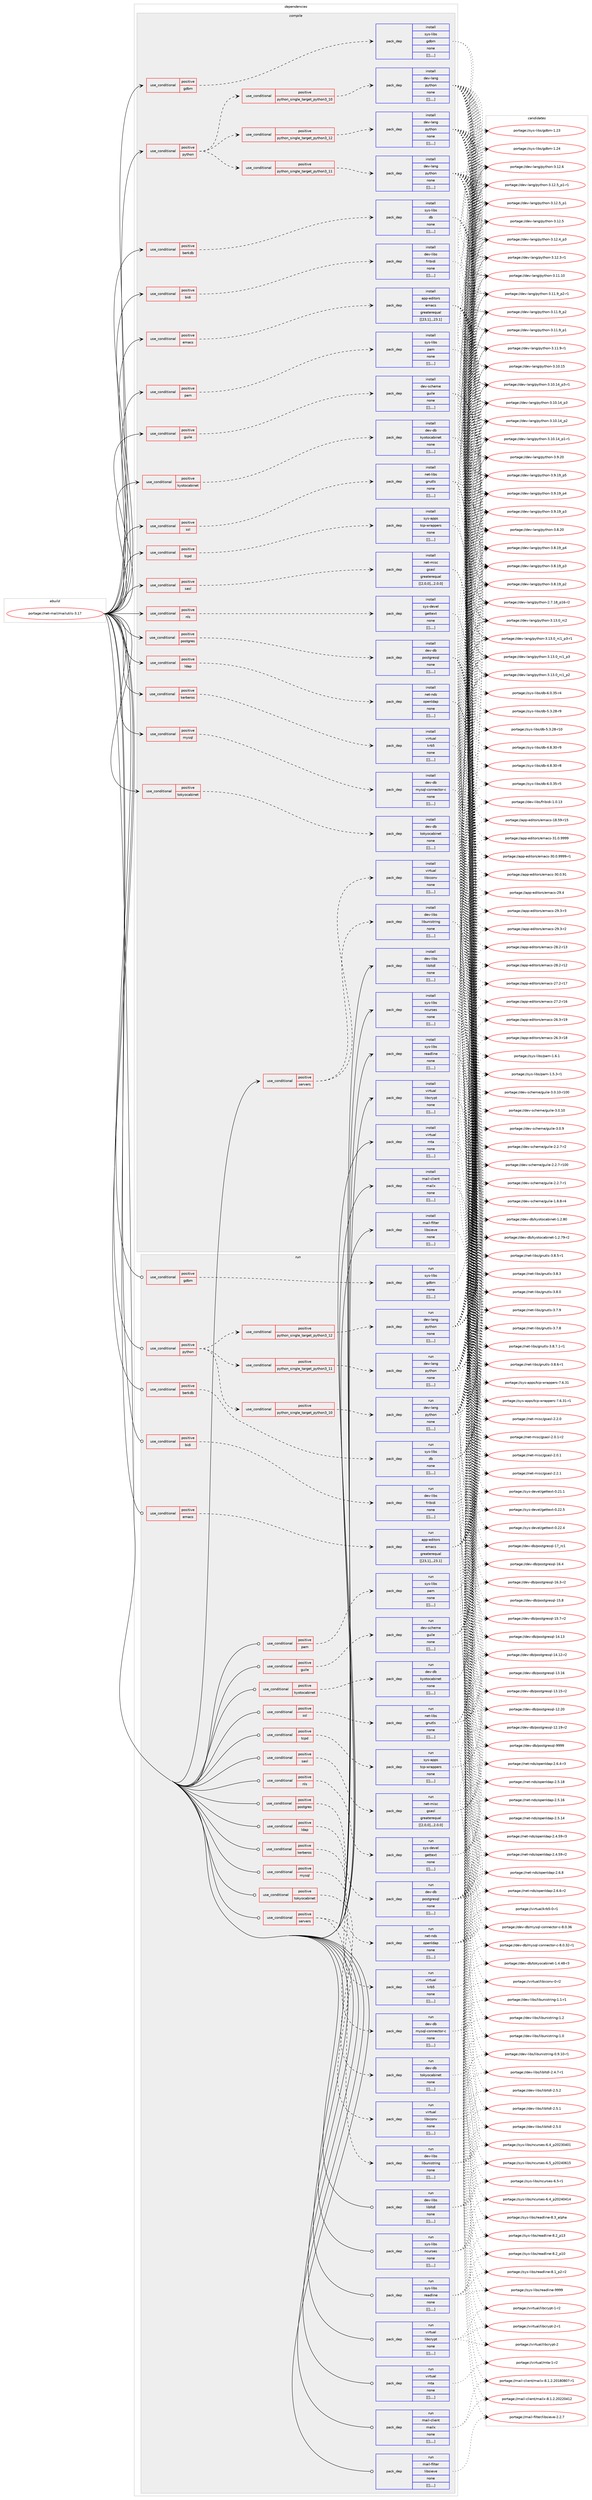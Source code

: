 digraph prolog {

# *************
# Graph options
# *************

newrank=true;
concentrate=true;
compound=true;
graph [rankdir=LR,fontname=Helvetica,fontsize=10,ranksep=1.5];#, ranksep=2.5, nodesep=0.2];
edge  [arrowhead=vee];
node  [fontname=Helvetica,fontsize=10];

# **********
# The ebuild
# **********

subgraph cluster_leftcol {
color=gray;
label=<<i>ebuild</i>>;
id [label="portage://net-mail/mailutils-3.17", color=red, width=4, href="../net-mail/mailutils-3.17.svg"];
}

# ****************
# The dependencies
# ****************

subgraph cluster_midcol {
color=gray;
label=<<i>dependencies</i>>;
subgraph cluster_compile {
fillcolor="#eeeeee";
style=filled;
label=<<i>compile</i>>;
subgraph cond99866 {
dependency382513 [label=<<TABLE BORDER="0" CELLBORDER="1" CELLSPACING="0" CELLPADDING="4"><TR><TD ROWSPAN="3" CELLPADDING="10">use_conditional</TD></TR><TR><TD>positive</TD></TR><TR><TD>berkdb</TD></TR></TABLE>>, shape=none, color=red];
subgraph pack279831 {
dependency382514 [label=<<TABLE BORDER="0" CELLBORDER="1" CELLSPACING="0" CELLPADDING="4" WIDTH="220"><TR><TD ROWSPAN="6" CELLPADDING="30">pack_dep</TD></TR><TR><TD WIDTH="110">install</TD></TR><TR><TD>sys-libs</TD></TR><TR><TD>db</TD></TR><TR><TD>none</TD></TR><TR><TD>[[],,,,]</TD></TR></TABLE>>, shape=none, color=blue];
}
dependency382513:e -> dependency382514:w [weight=20,style="dashed",arrowhead="vee"];
}
id:e -> dependency382513:w [weight=20,style="solid",arrowhead="vee"];
subgraph cond99867 {
dependency382515 [label=<<TABLE BORDER="0" CELLBORDER="1" CELLSPACING="0" CELLPADDING="4"><TR><TD ROWSPAN="3" CELLPADDING="10">use_conditional</TD></TR><TR><TD>positive</TD></TR><TR><TD>bidi</TD></TR></TABLE>>, shape=none, color=red];
subgraph pack279832 {
dependency382516 [label=<<TABLE BORDER="0" CELLBORDER="1" CELLSPACING="0" CELLPADDING="4" WIDTH="220"><TR><TD ROWSPAN="6" CELLPADDING="30">pack_dep</TD></TR><TR><TD WIDTH="110">install</TD></TR><TR><TD>dev-libs</TD></TR><TR><TD>fribidi</TD></TR><TR><TD>none</TD></TR><TR><TD>[[],,,,]</TD></TR></TABLE>>, shape=none, color=blue];
}
dependency382515:e -> dependency382516:w [weight=20,style="dashed",arrowhead="vee"];
}
id:e -> dependency382515:w [weight=20,style="solid",arrowhead="vee"];
subgraph cond99868 {
dependency382517 [label=<<TABLE BORDER="0" CELLBORDER="1" CELLSPACING="0" CELLPADDING="4"><TR><TD ROWSPAN="3" CELLPADDING="10">use_conditional</TD></TR><TR><TD>positive</TD></TR><TR><TD>emacs</TD></TR></TABLE>>, shape=none, color=red];
subgraph pack279833 {
dependency382518 [label=<<TABLE BORDER="0" CELLBORDER="1" CELLSPACING="0" CELLPADDING="4" WIDTH="220"><TR><TD ROWSPAN="6" CELLPADDING="30">pack_dep</TD></TR><TR><TD WIDTH="110">install</TD></TR><TR><TD>app-editors</TD></TR><TR><TD>emacs</TD></TR><TR><TD>greaterequal</TD></TR><TR><TD>[[23,1],,,23.1]</TD></TR></TABLE>>, shape=none, color=blue];
}
dependency382517:e -> dependency382518:w [weight=20,style="dashed",arrowhead="vee"];
}
id:e -> dependency382517:w [weight=20,style="solid",arrowhead="vee"];
subgraph cond99869 {
dependency382519 [label=<<TABLE BORDER="0" CELLBORDER="1" CELLSPACING="0" CELLPADDING="4"><TR><TD ROWSPAN="3" CELLPADDING="10">use_conditional</TD></TR><TR><TD>positive</TD></TR><TR><TD>gdbm</TD></TR></TABLE>>, shape=none, color=red];
subgraph pack279834 {
dependency382520 [label=<<TABLE BORDER="0" CELLBORDER="1" CELLSPACING="0" CELLPADDING="4" WIDTH="220"><TR><TD ROWSPAN="6" CELLPADDING="30">pack_dep</TD></TR><TR><TD WIDTH="110">install</TD></TR><TR><TD>sys-libs</TD></TR><TR><TD>gdbm</TD></TR><TR><TD>none</TD></TR><TR><TD>[[],,,,]</TD></TR></TABLE>>, shape=none, color=blue];
}
dependency382519:e -> dependency382520:w [weight=20,style="dashed",arrowhead="vee"];
}
id:e -> dependency382519:w [weight=20,style="solid",arrowhead="vee"];
subgraph cond99870 {
dependency382521 [label=<<TABLE BORDER="0" CELLBORDER="1" CELLSPACING="0" CELLPADDING="4"><TR><TD ROWSPAN="3" CELLPADDING="10">use_conditional</TD></TR><TR><TD>positive</TD></TR><TR><TD>guile</TD></TR></TABLE>>, shape=none, color=red];
subgraph pack279835 {
dependency382522 [label=<<TABLE BORDER="0" CELLBORDER="1" CELLSPACING="0" CELLPADDING="4" WIDTH="220"><TR><TD ROWSPAN="6" CELLPADDING="30">pack_dep</TD></TR><TR><TD WIDTH="110">install</TD></TR><TR><TD>dev-scheme</TD></TR><TR><TD>guile</TD></TR><TR><TD>none</TD></TR><TR><TD>[[],,,,]</TD></TR></TABLE>>, shape=none, color=blue];
}
dependency382521:e -> dependency382522:w [weight=20,style="dashed",arrowhead="vee"];
}
id:e -> dependency382521:w [weight=20,style="solid",arrowhead="vee"];
subgraph cond99871 {
dependency382523 [label=<<TABLE BORDER="0" CELLBORDER="1" CELLSPACING="0" CELLPADDING="4"><TR><TD ROWSPAN="3" CELLPADDING="10">use_conditional</TD></TR><TR><TD>positive</TD></TR><TR><TD>kerberos</TD></TR></TABLE>>, shape=none, color=red];
subgraph pack279836 {
dependency382524 [label=<<TABLE BORDER="0" CELLBORDER="1" CELLSPACING="0" CELLPADDING="4" WIDTH="220"><TR><TD ROWSPAN="6" CELLPADDING="30">pack_dep</TD></TR><TR><TD WIDTH="110">install</TD></TR><TR><TD>virtual</TD></TR><TR><TD>krb5</TD></TR><TR><TD>none</TD></TR><TR><TD>[[],,,,]</TD></TR></TABLE>>, shape=none, color=blue];
}
dependency382523:e -> dependency382524:w [weight=20,style="dashed",arrowhead="vee"];
}
id:e -> dependency382523:w [weight=20,style="solid",arrowhead="vee"];
subgraph cond99872 {
dependency382525 [label=<<TABLE BORDER="0" CELLBORDER="1" CELLSPACING="0" CELLPADDING="4"><TR><TD ROWSPAN="3" CELLPADDING="10">use_conditional</TD></TR><TR><TD>positive</TD></TR><TR><TD>kyotocabinet</TD></TR></TABLE>>, shape=none, color=red];
subgraph pack279837 {
dependency382526 [label=<<TABLE BORDER="0" CELLBORDER="1" CELLSPACING="0" CELLPADDING="4" WIDTH="220"><TR><TD ROWSPAN="6" CELLPADDING="30">pack_dep</TD></TR><TR><TD WIDTH="110">install</TD></TR><TR><TD>dev-db</TD></TR><TR><TD>kyotocabinet</TD></TR><TR><TD>none</TD></TR><TR><TD>[[],,,,]</TD></TR></TABLE>>, shape=none, color=blue];
}
dependency382525:e -> dependency382526:w [weight=20,style="dashed",arrowhead="vee"];
}
id:e -> dependency382525:w [weight=20,style="solid",arrowhead="vee"];
subgraph cond99873 {
dependency382527 [label=<<TABLE BORDER="0" CELLBORDER="1" CELLSPACING="0" CELLPADDING="4"><TR><TD ROWSPAN="3" CELLPADDING="10">use_conditional</TD></TR><TR><TD>positive</TD></TR><TR><TD>ldap</TD></TR></TABLE>>, shape=none, color=red];
subgraph pack279838 {
dependency382528 [label=<<TABLE BORDER="0" CELLBORDER="1" CELLSPACING="0" CELLPADDING="4" WIDTH="220"><TR><TD ROWSPAN="6" CELLPADDING="30">pack_dep</TD></TR><TR><TD WIDTH="110">install</TD></TR><TR><TD>net-nds</TD></TR><TR><TD>openldap</TD></TR><TR><TD>none</TD></TR><TR><TD>[[],,,,]</TD></TR></TABLE>>, shape=none, color=blue];
}
dependency382527:e -> dependency382528:w [weight=20,style="dashed",arrowhead="vee"];
}
id:e -> dependency382527:w [weight=20,style="solid",arrowhead="vee"];
subgraph cond99874 {
dependency382529 [label=<<TABLE BORDER="0" CELLBORDER="1" CELLSPACING="0" CELLPADDING="4"><TR><TD ROWSPAN="3" CELLPADDING="10">use_conditional</TD></TR><TR><TD>positive</TD></TR><TR><TD>mysql</TD></TR></TABLE>>, shape=none, color=red];
subgraph pack279839 {
dependency382530 [label=<<TABLE BORDER="0" CELLBORDER="1" CELLSPACING="0" CELLPADDING="4" WIDTH="220"><TR><TD ROWSPAN="6" CELLPADDING="30">pack_dep</TD></TR><TR><TD WIDTH="110">install</TD></TR><TR><TD>dev-db</TD></TR><TR><TD>mysql-connector-c</TD></TR><TR><TD>none</TD></TR><TR><TD>[[],,,,]</TD></TR></TABLE>>, shape=none, color=blue];
}
dependency382529:e -> dependency382530:w [weight=20,style="dashed",arrowhead="vee"];
}
id:e -> dependency382529:w [weight=20,style="solid",arrowhead="vee"];
subgraph cond99875 {
dependency382531 [label=<<TABLE BORDER="0" CELLBORDER="1" CELLSPACING="0" CELLPADDING="4"><TR><TD ROWSPAN="3" CELLPADDING="10">use_conditional</TD></TR><TR><TD>positive</TD></TR><TR><TD>nls</TD></TR></TABLE>>, shape=none, color=red];
subgraph pack279840 {
dependency382532 [label=<<TABLE BORDER="0" CELLBORDER="1" CELLSPACING="0" CELLPADDING="4" WIDTH="220"><TR><TD ROWSPAN="6" CELLPADDING="30">pack_dep</TD></TR><TR><TD WIDTH="110">install</TD></TR><TR><TD>sys-devel</TD></TR><TR><TD>gettext</TD></TR><TR><TD>none</TD></TR><TR><TD>[[],,,,]</TD></TR></TABLE>>, shape=none, color=blue];
}
dependency382531:e -> dependency382532:w [weight=20,style="dashed",arrowhead="vee"];
}
id:e -> dependency382531:w [weight=20,style="solid",arrowhead="vee"];
subgraph cond99876 {
dependency382533 [label=<<TABLE BORDER="0" CELLBORDER="1" CELLSPACING="0" CELLPADDING="4"><TR><TD ROWSPAN="3" CELLPADDING="10">use_conditional</TD></TR><TR><TD>positive</TD></TR><TR><TD>pam</TD></TR></TABLE>>, shape=none, color=red];
subgraph pack279841 {
dependency382534 [label=<<TABLE BORDER="0" CELLBORDER="1" CELLSPACING="0" CELLPADDING="4" WIDTH="220"><TR><TD ROWSPAN="6" CELLPADDING="30">pack_dep</TD></TR><TR><TD WIDTH="110">install</TD></TR><TR><TD>sys-libs</TD></TR><TR><TD>pam</TD></TR><TR><TD>none</TD></TR><TR><TD>[[],,,,]</TD></TR></TABLE>>, shape=none, color=blue];
}
dependency382533:e -> dependency382534:w [weight=20,style="dashed",arrowhead="vee"];
}
id:e -> dependency382533:w [weight=20,style="solid",arrowhead="vee"];
subgraph cond99877 {
dependency382535 [label=<<TABLE BORDER="0" CELLBORDER="1" CELLSPACING="0" CELLPADDING="4"><TR><TD ROWSPAN="3" CELLPADDING="10">use_conditional</TD></TR><TR><TD>positive</TD></TR><TR><TD>postgres</TD></TR></TABLE>>, shape=none, color=red];
subgraph pack279842 {
dependency382536 [label=<<TABLE BORDER="0" CELLBORDER="1" CELLSPACING="0" CELLPADDING="4" WIDTH="220"><TR><TD ROWSPAN="6" CELLPADDING="30">pack_dep</TD></TR><TR><TD WIDTH="110">install</TD></TR><TR><TD>dev-db</TD></TR><TR><TD>postgresql</TD></TR><TR><TD>none</TD></TR><TR><TD>[[],,,,]</TD></TR></TABLE>>, shape=none, color=blue];
}
dependency382535:e -> dependency382536:w [weight=20,style="dashed",arrowhead="vee"];
}
id:e -> dependency382535:w [weight=20,style="solid",arrowhead="vee"];
subgraph cond99878 {
dependency382537 [label=<<TABLE BORDER="0" CELLBORDER="1" CELLSPACING="0" CELLPADDING="4"><TR><TD ROWSPAN="3" CELLPADDING="10">use_conditional</TD></TR><TR><TD>positive</TD></TR><TR><TD>python</TD></TR></TABLE>>, shape=none, color=red];
subgraph cond99879 {
dependency382538 [label=<<TABLE BORDER="0" CELLBORDER="1" CELLSPACING="0" CELLPADDING="4"><TR><TD ROWSPAN="3" CELLPADDING="10">use_conditional</TD></TR><TR><TD>positive</TD></TR><TR><TD>python_single_target_python3_10</TD></TR></TABLE>>, shape=none, color=red];
subgraph pack279843 {
dependency382539 [label=<<TABLE BORDER="0" CELLBORDER="1" CELLSPACING="0" CELLPADDING="4" WIDTH="220"><TR><TD ROWSPAN="6" CELLPADDING="30">pack_dep</TD></TR><TR><TD WIDTH="110">install</TD></TR><TR><TD>dev-lang</TD></TR><TR><TD>python</TD></TR><TR><TD>none</TD></TR><TR><TD>[[],,,,]</TD></TR></TABLE>>, shape=none, color=blue];
}
dependency382538:e -> dependency382539:w [weight=20,style="dashed",arrowhead="vee"];
}
dependency382537:e -> dependency382538:w [weight=20,style="dashed",arrowhead="vee"];
subgraph cond99880 {
dependency382540 [label=<<TABLE BORDER="0" CELLBORDER="1" CELLSPACING="0" CELLPADDING="4"><TR><TD ROWSPAN="3" CELLPADDING="10">use_conditional</TD></TR><TR><TD>positive</TD></TR><TR><TD>python_single_target_python3_11</TD></TR></TABLE>>, shape=none, color=red];
subgraph pack279844 {
dependency382541 [label=<<TABLE BORDER="0" CELLBORDER="1" CELLSPACING="0" CELLPADDING="4" WIDTH="220"><TR><TD ROWSPAN="6" CELLPADDING="30">pack_dep</TD></TR><TR><TD WIDTH="110">install</TD></TR><TR><TD>dev-lang</TD></TR><TR><TD>python</TD></TR><TR><TD>none</TD></TR><TR><TD>[[],,,,]</TD></TR></TABLE>>, shape=none, color=blue];
}
dependency382540:e -> dependency382541:w [weight=20,style="dashed",arrowhead="vee"];
}
dependency382537:e -> dependency382540:w [weight=20,style="dashed",arrowhead="vee"];
subgraph cond99881 {
dependency382542 [label=<<TABLE BORDER="0" CELLBORDER="1" CELLSPACING="0" CELLPADDING="4"><TR><TD ROWSPAN="3" CELLPADDING="10">use_conditional</TD></TR><TR><TD>positive</TD></TR><TR><TD>python_single_target_python3_12</TD></TR></TABLE>>, shape=none, color=red];
subgraph pack279845 {
dependency382543 [label=<<TABLE BORDER="0" CELLBORDER="1" CELLSPACING="0" CELLPADDING="4" WIDTH="220"><TR><TD ROWSPAN="6" CELLPADDING="30">pack_dep</TD></TR><TR><TD WIDTH="110">install</TD></TR><TR><TD>dev-lang</TD></TR><TR><TD>python</TD></TR><TR><TD>none</TD></TR><TR><TD>[[],,,,]</TD></TR></TABLE>>, shape=none, color=blue];
}
dependency382542:e -> dependency382543:w [weight=20,style="dashed",arrowhead="vee"];
}
dependency382537:e -> dependency382542:w [weight=20,style="dashed",arrowhead="vee"];
}
id:e -> dependency382537:w [weight=20,style="solid",arrowhead="vee"];
subgraph cond99882 {
dependency382544 [label=<<TABLE BORDER="0" CELLBORDER="1" CELLSPACING="0" CELLPADDING="4"><TR><TD ROWSPAN="3" CELLPADDING="10">use_conditional</TD></TR><TR><TD>positive</TD></TR><TR><TD>sasl</TD></TR></TABLE>>, shape=none, color=red];
subgraph pack279846 {
dependency382545 [label=<<TABLE BORDER="0" CELLBORDER="1" CELLSPACING="0" CELLPADDING="4" WIDTH="220"><TR><TD ROWSPAN="6" CELLPADDING="30">pack_dep</TD></TR><TR><TD WIDTH="110">install</TD></TR><TR><TD>net-misc</TD></TR><TR><TD>gsasl</TD></TR><TR><TD>greaterequal</TD></TR><TR><TD>[[2,0,0],,,2.0.0]</TD></TR></TABLE>>, shape=none, color=blue];
}
dependency382544:e -> dependency382545:w [weight=20,style="dashed",arrowhead="vee"];
}
id:e -> dependency382544:w [weight=20,style="solid",arrowhead="vee"];
subgraph cond99883 {
dependency382546 [label=<<TABLE BORDER="0" CELLBORDER="1" CELLSPACING="0" CELLPADDING="4"><TR><TD ROWSPAN="3" CELLPADDING="10">use_conditional</TD></TR><TR><TD>positive</TD></TR><TR><TD>servers</TD></TR></TABLE>>, shape=none, color=red];
subgraph pack279847 {
dependency382547 [label=<<TABLE BORDER="0" CELLBORDER="1" CELLSPACING="0" CELLPADDING="4" WIDTH="220"><TR><TD ROWSPAN="6" CELLPADDING="30">pack_dep</TD></TR><TR><TD WIDTH="110">install</TD></TR><TR><TD>virtual</TD></TR><TR><TD>libiconv</TD></TR><TR><TD>none</TD></TR><TR><TD>[[],,,,]</TD></TR></TABLE>>, shape=none, color=blue];
}
dependency382546:e -> dependency382547:w [weight=20,style="dashed",arrowhead="vee"];
subgraph pack279848 {
dependency382548 [label=<<TABLE BORDER="0" CELLBORDER="1" CELLSPACING="0" CELLPADDING="4" WIDTH="220"><TR><TD ROWSPAN="6" CELLPADDING="30">pack_dep</TD></TR><TR><TD WIDTH="110">install</TD></TR><TR><TD>dev-libs</TD></TR><TR><TD>libunistring</TD></TR><TR><TD>none</TD></TR><TR><TD>[[],,,,]</TD></TR></TABLE>>, shape=none, color=blue];
}
dependency382546:e -> dependency382548:w [weight=20,style="dashed",arrowhead="vee"];
}
id:e -> dependency382546:w [weight=20,style="solid",arrowhead="vee"];
subgraph cond99884 {
dependency382549 [label=<<TABLE BORDER="0" CELLBORDER="1" CELLSPACING="0" CELLPADDING="4"><TR><TD ROWSPAN="3" CELLPADDING="10">use_conditional</TD></TR><TR><TD>positive</TD></TR><TR><TD>ssl</TD></TR></TABLE>>, shape=none, color=red];
subgraph pack279849 {
dependency382550 [label=<<TABLE BORDER="0" CELLBORDER="1" CELLSPACING="0" CELLPADDING="4" WIDTH="220"><TR><TD ROWSPAN="6" CELLPADDING="30">pack_dep</TD></TR><TR><TD WIDTH="110">install</TD></TR><TR><TD>net-libs</TD></TR><TR><TD>gnutls</TD></TR><TR><TD>none</TD></TR><TR><TD>[[],,,,]</TD></TR></TABLE>>, shape=none, color=blue];
}
dependency382549:e -> dependency382550:w [weight=20,style="dashed",arrowhead="vee"];
}
id:e -> dependency382549:w [weight=20,style="solid",arrowhead="vee"];
subgraph cond99885 {
dependency382551 [label=<<TABLE BORDER="0" CELLBORDER="1" CELLSPACING="0" CELLPADDING="4"><TR><TD ROWSPAN="3" CELLPADDING="10">use_conditional</TD></TR><TR><TD>positive</TD></TR><TR><TD>tcpd</TD></TR></TABLE>>, shape=none, color=red];
subgraph pack279850 {
dependency382552 [label=<<TABLE BORDER="0" CELLBORDER="1" CELLSPACING="0" CELLPADDING="4" WIDTH="220"><TR><TD ROWSPAN="6" CELLPADDING="30">pack_dep</TD></TR><TR><TD WIDTH="110">install</TD></TR><TR><TD>sys-apps</TD></TR><TR><TD>tcp-wrappers</TD></TR><TR><TD>none</TD></TR><TR><TD>[[],,,,]</TD></TR></TABLE>>, shape=none, color=blue];
}
dependency382551:e -> dependency382552:w [weight=20,style="dashed",arrowhead="vee"];
}
id:e -> dependency382551:w [weight=20,style="solid",arrowhead="vee"];
subgraph cond99886 {
dependency382553 [label=<<TABLE BORDER="0" CELLBORDER="1" CELLSPACING="0" CELLPADDING="4"><TR><TD ROWSPAN="3" CELLPADDING="10">use_conditional</TD></TR><TR><TD>positive</TD></TR><TR><TD>tokyocabinet</TD></TR></TABLE>>, shape=none, color=red];
subgraph pack279851 {
dependency382554 [label=<<TABLE BORDER="0" CELLBORDER="1" CELLSPACING="0" CELLPADDING="4" WIDTH="220"><TR><TD ROWSPAN="6" CELLPADDING="30">pack_dep</TD></TR><TR><TD WIDTH="110">install</TD></TR><TR><TD>dev-db</TD></TR><TR><TD>tokyocabinet</TD></TR><TR><TD>none</TD></TR><TR><TD>[[],,,,]</TD></TR></TABLE>>, shape=none, color=blue];
}
dependency382553:e -> dependency382554:w [weight=20,style="dashed",arrowhead="vee"];
}
id:e -> dependency382553:w [weight=20,style="solid",arrowhead="vee"];
subgraph pack279852 {
dependency382555 [label=<<TABLE BORDER="0" CELLBORDER="1" CELLSPACING="0" CELLPADDING="4" WIDTH="220"><TR><TD ROWSPAN="6" CELLPADDING="30">pack_dep</TD></TR><TR><TD WIDTH="110">install</TD></TR><TR><TD>dev-libs</TD></TR><TR><TD>libltdl</TD></TR><TR><TD>none</TD></TR><TR><TD>[[],,,,]</TD></TR></TABLE>>, shape=none, color=blue];
}
id:e -> dependency382555:w [weight=20,style="solid",arrowhead="vee"];
subgraph pack279853 {
dependency382556 [label=<<TABLE BORDER="0" CELLBORDER="1" CELLSPACING="0" CELLPADDING="4" WIDTH="220"><TR><TD ROWSPAN="6" CELLPADDING="30">pack_dep</TD></TR><TR><TD WIDTH="110">install</TD></TR><TR><TD>sys-libs</TD></TR><TR><TD>ncurses</TD></TR><TR><TD>none</TD></TR><TR><TD>[[],,,,]</TD></TR></TABLE>>, shape=none, color=blue];
}
id:e -> dependency382556:w [weight=20,style="solid",arrowhead="vee"];
subgraph pack279854 {
dependency382557 [label=<<TABLE BORDER="0" CELLBORDER="1" CELLSPACING="0" CELLPADDING="4" WIDTH="220"><TR><TD ROWSPAN="6" CELLPADDING="30">pack_dep</TD></TR><TR><TD WIDTH="110">install</TD></TR><TR><TD>sys-libs</TD></TR><TR><TD>readline</TD></TR><TR><TD>none</TD></TR><TR><TD>[[],,,,]</TD></TR></TABLE>>, shape=none, color=blue];
}
id:e -> dependency382557:w [weight=20,style="solid",arrowhead="vee"];
subgraph pack279855 {
dependency382558 [label=<<TABLE BORDER="0" CELLBORDER="1" CELLSPACING="0" CELLPADDING="4" WIDTH="220"><TR><TD ROWSPAN="6" CELLPADDING="30">pack_dep</TD></TR><TR><TD WIDTH="110">install</TD></TR><TR><TD>virtual</TD></TR><TR><TD>libcrypt</TD></TR><TR><TD>none</TD></TR><TR><TD>[[],,,,]</TD></TR></TABLE>>, shape=none, color=blue];
}
id:e -> dependency382558:w [weight=20,style="solid",arrowhead="vee"];
subgraph pack279856 {
dependency382559 [label=<<TABLE BORDER="0" CELLBORDER="1" CELLSPACING="0" CELLPADDING="4" WIDTH="220"><TR><TD ROWSPAN="6" CELLPADDING="30">pack_dep</TD></TR><TR><TD WIDTH="110">install</TD></TR><TR><TD>virtual</TD></TR><TR><TD>mta</TD></TR><TR><TD>none</TD></TR><TR><TD>[[],,,,]</TD></TR></TABLE>>, shape=none, color=blue];
}
id:e -> dependency382559:w [weight=20,style="solid",arrowhead="vee"];
subgraph pack279857 {
dependency382560 [label=<<TABLE BORDER="0" CELLBORDER="1" CELLSPACING="0" CELLPADDING="4" WIDTH="220"><TR><TD ROWSPAN="6" CELLPADDING="30">pack_dep</TD></TR><TR><TD WIDTH="110">install</TD></TR><TR><TD>mail-client</TD></TR><TR><TD>mailx</TD></TR><TR><TD>none</TD></TR><TR><TD>[[],,,,]</TD></TR></TABLE>>, shape=none, color=blue];
}
id:e -> dependency382560:w [weight=20,style="solid",arrowhead="vee"];
subgraph pack279858 {
dependency382561 [label=<<TABLE BORDER="0" CELLBORDER="1" CELLSPACING="0" CELLPADDING="4" WIDTH="220"><TR><TD ROWSPAN="6" CELLPADDING="30">pack_dep</TD></TR><TR><TD WIDTH="110">install</TD></TR><TR><TD>mail-filter</TD></TR><TR><TD>libsieve</TD></TR><TR><TD>none</TD></TR><TR><TD>[[],,,,]</TD></TR></TABLE>>, shape=none, color=blue];
}
id:e -> dependency382561:w [weight=20,style="solid",arrowhead="vee"];
}
subgraph cluster_compileandrun {
fillcolor="#eeeeee";
style=filled;
label=<<i>compile and run</i>>;
}
subgraph cluster_run {
fillcolor="#eeeeee";
style=filled;
label=<<i>run</i>>;
subgraph cond99887 {
dependency382562 [label=<<TABLE BORDER="0" CELLBORDER="1" CELLSPACING="0" CELLPADDING="4"><TR><TD ROWSPAN="3" CELLPADDING="10">use_conditional</TD></TR><TR><TD>positive</TD></TR><TR><TD>berkdb</TD></TR></TABLE>>, shape=none, color=red];
subgraph pack279859 {
dependency382563 [label=<<TABLE BORDER="0" CELLBORDER="1" CELLSPACING="0" CELLPADDING="4" WIDTH="220"><TR><TD ROWSPAN="6" CELLPADDING="30">pack_dep</TD></TR><TR><TD WIDTH="110">run</TD></TR><TR><TD>sys-libs</TD></TR><TR><TD>db</TD></TR><TR><TD>none</TD></TR><TR><TD>[[],,,,]</TD></TR></TABLE>>, shape=none, color=blue];
}
dependency382562:e -> dependency382563:w [weight=20,style="dashed",arrowhead="vee"];
}
id:e -> dependency382562:w [weight=20,style="solid",arrowhead="odot"];
subgraph cond99888 {
dependency382564 [label=<<TABLE BORDER="0" CELLBORDER="1" CELLSPACING="0" CELLPADDING="4"><TR><TD ROWSPAN="3" CELLPADDING="10">use_conditional</TD></TR><TR><TD>positive</TD></TR><TR><TD>bidi</TD></TR></TABLE>>, shape=none, color=red];
subgraph pack279860 {
dependency382565 [label=<<TABLE BORDER="0" CELLBORDER="1" CELLSPACING="0" CELLPADDING="4" WIDTH="220"><TR><TD ROWSPAN="6" CELLPADDING="30">pack_dep</TD></TR><TR><TD WIDTH="110">run</TD></TR><TR><TD>dev-libs</TD></TR><TR><TD>fribidi</TD></TR><TR><TD>none</TD></TR><TR><TD>[[],,,,]</TD></TR></TABLE>>, shape=none, color=blue];
}
dependency382564:e -> dependency382565:w [weight=20,style="dashed",arrowhead="vee"];
}
id:e -> dependency382564:w [weight=20,style="solid",arrowhead="odot"];
subgraph cond99889 {
dependency382566 [label=<<TABLE BORDER="0" CELLBORDER="1" CELLSPACING="0" CELLPADDING="4"><TR><TD ROWSPAN="3" CELLPADDING="10">use_conditional</TD></TR><TR><TD>positive</TD></TR><TR><TD>emacs</TD></TR></TABLE>>, shape=none, color=red];
subgraph pack279861 {
dependency382567 [label=<<TABLE BORDER="0" CELLBORDER="1" CELLSPACING="0" CELLPADDING="4" WIDTH="220"><TR><TD ROWSPAN="6" CELLPADDING="30">pack_dep</TD></TR><TR><TD WIDTH="110">run</TD></TR><TR><TD>app-editors</TD></TR><TR><TD>emacs</TD></TR><TR><TD>greaterequal</TD></TR><TR><TD>[[23,1],,,23.1]</TD></TR></TABLE>>, shape=none, color=blue];
}
dependency382566:e -> dependency382567:w [weight=20,style="dashed",arrowhead="vee"];
}
id:e -> dependency382566:w [weight=20,style="solid",arrowhead="odot"];
subgraph cond99890 {
dependency382568 [label=<<TABLE BORDER="0" CELLBORDER="1" CELLSPACING="0" CELLPADDING="4"><TR><TD ROWSPAN="3" CELLPADDING="10">use_conditional</TD></TR><TR><TD>positive</TD></TR><TR><TD>gdbm</TD></TR></TABLE>>, shape=none, color=red];
subgraph pack279862 {
dependency382569 [label=<<TABLE BORDER="0" CELLBORDER="1" CELLSPACING="0" CELLPADDING="4" WIDTH="220"><TR><TD ROWSPAN="6" CELLPADDING="30">pack_dep</TD></TR><TR><TD WIDTH="110">run</TD></TR><TR><TD>sys-libs</TD></TR><TR><TD>gdbm</TD></TR><TR><TD>none</TD></TR><TR><TD>[[],,,,]</TD></TR></TABLE>>, shape=none, color=blue];
}
dependency382568:e -> dependency382569:w [weight=20,style="dashed",arrowhead="vee"];
}
id:e -> dependency382568:w [weight=20,style="solid",arrowhead="odot"];
subgraph cond99891 {
dependency382570 [label=<<TABLE BORDER="0" CELLBORDER="1" CELLSPACING="0" CELLPADDING="4"><TR><TD ROWSPAN="3" CELLPADDING="10">use_conditional</TD></TR><TR><TD>positive</TD></TR><TR><TD>guile</TD></TR></TABLE>>, shape=none, color=red];
subgraph pack279863 {
dependency382571 [label=<<TABLE BORDER="0" CELLBORDER="1" CELLSPACING="0" CELLPADDING="4" WIDTH="220"><TR><TD ROWSPAN="6" CELLPADDING="30">pack_dep</TD></TR><TR><TD WIDTH="110">run</TD></TR><TR><TD>dev-scheme</TD></TR><TR><TD>guile</TD></TR><TR><TD>none</TD></TR><TR><TD>[[],,,,]</TD></TR></TABLE>>, shape=none, color=blue];
}
dependency382570:e -> dependency382571:w [weight=20,style="dashed",arrowhead="vee"];
}
id:e -> dependency382570:w [weight=20,style="solid",arrowhead="odot"];
subgraph cond99892 {
dependency382572 [label=<<TABLE BORDER="0" CELLBORDER="1" CELLSPACING="0" CELLPADDING="4"><TR><TD ROWSPAN="3" CELLPADDING="10">use_conditional</TD></TR><TR><TD>positive</TD></TR><TR><TD>kerberos</TD></TR></TABLE>>, shape=none, color=red];
subgraph pack279864 {
dependency382573 [label=<<TABLE BORDER="0" CELLBORDER="1" CELLSPACING="0" CELLPADDING="4" WIDTH="220"><TR><TD ROWSPAN="6" CELLPADDING="30">pack_dep</TD></TR><TR><TD WIDTH="110">run</TD></TR><TR><TD>virtual</TD></TR><TR><TD>krb5</TD></TR><TR><TD>none</TD></TR><TR><TD>[[],,,,]</TD></TR></TABLE>>, shape=none, color=blue];
}
dependency382572:e -> dependency382573:w [weight=20,style="dashed",arrowhead="vee"];
}
id:e -> dependency382572:w [weight=20,style="solid",arrowhead="odot"];
subgraph cond99893 {
dependency382574 [label=<<TABLE BORDER="0" CELLBORDER="1" CELLSPACING="0" CELLPADDING="4"><TR><TD ROWSPAN="3" CELLPADDING="10">use_conditional</TD></TR><TR><TD>positive</TD></TR><TR><TD>kyotocabinet</TD></TR></TABLE>>, shape=none, color=red];
subgraph pack279865 {
dependency382575 [label=<<TABLE BORDER="0" CELLBORDER="1" CELLSPACING="0" CELLPADDING="4" WIDTH="220"><TR><TD ROWSPAN="6" CELLPADDING="30">pack_dep</TD></TR><TR><TD WIDTH="110">run</TD></TR><TR><TD>dev-db</TD></TR><TR><TD>kyotocabinet</TD></TR><TR><TD>none</TD></TR><TR><TD>[[],,,,]</TD></TR></TABLE>>, shape=none, color=blue];
}
dependency382574:e -> dependency382575:w [weight=20,style="dashed",arrowhead="vee"];
}
id:e -> dependency382574:w [weight=20,style="solid",arrowhead="odot"];
subgraph cond99894 {
dependency382576 [label=<<TABLE BORDER="0" CELLBORDER="1" CELLSPACING="0" CELLPADDING="4"><TR><TD ROWSPAN="3" CELLPADDING="10">use_conditional</TD></TR><TR><TD>positive</TD></TR><TR><TD>ldap</TD></TR></TABLE>>, shape=none, color=red];
subgraph pack279866 {
dependency382577 [label=<<TABLE BORDER="0" CELLBORDER="1" CELLSPACING="0" CELLPADDING="4" WIDTH="220"><TR><TD ROWSPAN="6" CELLPADDING="30">pack_dep</TD></TR><TR><TD WIDTH="110">run</TD></TR><TR><TD>net-nds</TD></TR><TR><TD>openldap</TD></TR><TR><TD>none</TD></TR><TR><TD>[[],,,,]</TD></TR></TABLE>>, shape=none, color=blue];
}
dependency382576:e -> dependency382577:w [weight=20,style="dashed",arrowhead="vee"];
}
id:e -> dependency382576:w [weight=20,style="solid",arrowhead="odot"];
subgraph cond99895 {
dependency382578 [label=<<TABLE BORDER="0" CELLBORDER="1" CELLSPACING="0" CELLPADDING="4"><TR><TD ROWSPAN="3" CELLPADDING="10">use_conditional</TD></TR><TR><TD>positive</TD></TR><TR><TD>mysql</TD></TR></TABLE>>, shape=none, color=red];
subgraph pack279867 {
dependency382579 [label=<<TABLE BORDER="0" CELLBORDER="1" CELLSPACING="0" CELLPADDING="4" WIDTH="220"><TR><TD ROWSPAN="6" CELLPADDING="30">pack_dep</TD></TR><TR><TD WIDTH="110">run</TD></TR><TR><TD>dev-db</TD></TR><TR><TD>mysql-connector-c</TD></TR><TR><TD>none</TD></TR><TR><TD>[[],,,,]</TD></TR></TABLE>>, shape=none, color=blue];
}
dependency382578:e -> dependency382579:w [weight=20,style="dashed",arrowhead="vee"];
}
id:e -> dependency382578:w [weight=20,style="solid",arrowhead="odot"];
subgraph cond99896 {
dependency382580 [label=<<TABLE BORDER="0" CELLBORDER="1" CELLSPACING="0" CELLPADDING="4"><TR><TD ROWSPAN="3" CELLPADDING="10">use_conditional</TD></TR><TR><TD>positive</TD></TR><TR><TD>nls</TD></TR></TABLE>>, shape=none, color=red];
subgraph pack279868 {
dependency382581 [label=<<TABLE BORDER="0" CELLBORDER="1" CELLSPACING="0" CELLPADDING="4" WIDTH="220"><TR><TD ROWSPAN="6" CELLPADDING="30">pack_dep</TD></TR><TR><TD WIDTH="110">run</TD></TR><TR><TD>sys-devel</TD></TR><TR><TD>gettext</TD></TR><TR><TD>none</TD></TR><TR><TD>[[],,,,]</TD></TR></TABLE>>, shape=none, color=blue];
}
dependency382580:e -> dependency382581:w [weight=20,style="dashed",arrowhead="vee"];
}
id:e -> dependency382580:w [weight=20,style="solid",arrowhead="odot"];
subgraph cond99897 {
dependency382582 [label=<<TABLE BORDER="0" CELLBORDER="1" CELLSPACING="0" CELLPADDING="4"><TR><TD ROWSPAN="3" CELLPADDING="10">use_conditional</TD></TR><TR><TD>positive</TD></TR><TR><TD>pam</TD></TR></TABLE>>, shape=none, color=red];
subgraph pack279869 {
dependency382583 [label=<<TABLE BORDER="0" CELLBORDER="1" CELLSPACING="0" CELLPADDING="4" WIDTH="220"><TR><TD ROWSPAN="6" CELLPADDING="30">pack_dep</TD></TR><TR><TD WIDTH="110">run</TD></TR><TR><TD>sys-libs</TD></TR><TR><TD>pam</TD></TR><TR><TD>none</TD></TR><TR><TD>[[],,,,]</TD></TR></TABLE>>, shape=none, color=blue];
}
dependency382582:e -> dependency382583:w [weight=20,style="dashed",arrowhead="vee"];
}
id:e -> dependency382582:w [weight=20,style="solid",arrowhead="odot"];
subgraph cond99898 {
dependency382584 [label=<<TABLE BORDER="0" CELLBORDER="1" CELLSPACING="0" CELLPADDING="4"><TR><TD ROWSPAN="3" CELLPADDING="10">use_conditional</TD></TR><TR><TD>positive</TD></TR><TR><TD>postgres</TD></TR></TABLE>>, shape=none, color=red];
subgraph pack279870 {
dependency382585 [label=<<TABLE BORDER="0" CELLBORDER="1" CELLSPACING="0" CELLPADDING="4" WIDTH="220"><TR><TD ROWSPAN="6" CELLPADDING="30">pack_dep</TD></TR><TR><TD WIDTH="110">run</TD></TR><TR><TD>dev-db</TD></TR><TR><TD>postgresql</TD></TR><TR><TD>none</TD></TR><TR><TD>[[],,,,]</TD></TR></TABLE>>, shape=none, color=blue];
}
dependency382584:e -> dependency382585:w [weight=20,style="dashed",arrowhead="vee"];
}
id:e -> dependency382584:w [weight=20,style="solid",arrowhead="odot"];
subgraph cond99899 {
dependency382586 [label=<<TABLE BORDER="0" CELLBORDER="1" CELLSPACING="0" CELLPADDING="4"><TR><TD ROWSPAN="3" CELLPADDING="10">use_conditional</TD></TR><TR><TD>positive</TD></TR><TR><TD>python</TD></TR></TABLE>>, shape=none, color=red];
subgraph cond99900 {
dependency382587 [label=<<TABLE BORDER="0" CELLBORDER="1" CELLSPACING="0" CELLPADDING="4"><TR><TD ROWSPAN="3" CELLPADDING="10">use_conditional</TD></TR><TR><TD>positive</TD></TR><TR><TD>python_single_target_python3_10</TD></TR></TABLE>>, shape=none, color=red];
subgraph pack279871 {
dependency382588 [label=<<TABLE BORDER="0" CELLBORDER="1" CELLSPACING="0" CELLPADDING="4" WIDTH="220"><TR><TD ROWSPAN="6" CELLPADDING="30">pack_dep</TD></TR><TR><TD WIDTH="110">run</TD></TR><TR><TD>dev-lang</TD></TR><TR><TD>python</TD></TR><TR><TD>none</TD></TR><TR><TD>[[],,,,]</TD></TR></TABLE>>, shape=none, color=blue];
}
dependency382587:e -> dependency382588:w [weight=20,style="dashed",arrowhead="vee"];
}
dependency382586:e -> dependency382587:w [weight=20,style="dashed",arrowhead="vee"];
subgraph cond99901 {
dependency382589 [label=<<TABLE BORDER="0" CELLBORDER="1" CELLSPACING="0" CELLPADDING="4"><TR><TD ROWSPAN="3" CELLPADDING="10">use_conditional</TD></TR><TR><TD>positive</TD></TR><TR><TD>python_single_target_python3_11</TD></TR></TABLE>>, shape=none, color=red];
subgraph pack279872 {
dependency382590 [label=<<TABLE BORDER="0" CELLBORDER="1" CELLSPACING="0" CELLPADDING="4" WIDTH="220"><TR><TD ROWSPAN="6" CELLPADDING="30">pack_dep</TD></TR><TR><TD WIDTH="110">run</TD></TR><TR><TD>dev-lang</TD></TR><TR><TD>python</TD></TR><TR><TD>none</TD></TR><TR><TD>[[],,,,]</TD></TR></TABLE>>, shape=none, color=blue];
}
dependency382589:e -> dependency382590:w [weight=20,style="dashed",arrowhead="vee"];
}
dependency382586:e -> dependency382589:w [weight=20,style="dashed",arrowhead="vee"];
subgraph cond99902 {
dependency382591 [label=<<TABLE BORDER="0" CELLBORDER="1" CELLSPACING="0" CELLPADDING="4"><TR><TD ROWSPAN="3" CELLPADDING="10">use_conditional</TD></TR><TR><TD>positive</TD></TR><TR><TD>python_single_target_python3_12</TD></TR></TABLE>>, shape=none, color=red];
subgraph pack279873 {
dependency382592 [label=<<TABLE BORDER="0" CELLBORDER="1" CELLSPACING="0" CELLPADDING="4" WIDTH="220"><TR><TD ROWSPAN="6" CELLPADDING="30">pack_dep</TD></TR><TR><TD WIDTH="110">run</TD></TR><TR><TD>dev-lang</TD></TR><TR><TD>python</TD></TR><TR><TD>none</TD></TR><TR><TD>[[],,,,]</TD></TR></TABLE>>, shape=none, color=blue];
}
dependency382591:e -> dependency382592:w [weight=20,style="dashed",arrowhead="vee"];
}
dependency382586:e -> dependency382591:w [weight=20,style="dashed",arrowhead="vee"];
}
id:e -> dependency382586:w [weight=20,style="solid",arrowhead="odot"];
subgraph cond99903 {
dependency382593 [label=<<TABLE BORDER="0" CELLBORDER="1" CELLSPACING="0" CELLPADDING="4"><TR><TD ROWSPAN="3" CELLPADDING="10">use_conditional</TD></TR><TR><TD>positive</TD></TR><TR><TD>sasl</TD></TR></TABLE>>, shape=none, color=red];
subgraph pack279874 {
dependency382594 [label=<<TABLE BORDER="0" CELLBORDER="1" CELLSPACING="0" CELLPADDING="4" WIDTH="220"><TR><TD ROWSPAN="6" CELLPADDING="30">pack_dep</TD></TR><TR><TD WIDTH="110">run</TD></TR><TR><TD>net-misc</TD></TR><TR><TD>gsasl</TD></TR><TR><TD>greaterequal</TD></TR><TR><TD>[[2,0,0],,,2.0.0]</TD></TR></TABLE>>, shape=none, color=blue];
}
dependency382593:e -> dependency382594:w [weight=20,style="dashed",arrowhead="vee"];
}
id:e -> dependency382593:w [weight=20,style="solid",arrowhead="odot"];
subgraph cond99904 {
dependency382595 [label=<<TABLE BORDER="0" CELLBORDER="1" CELLSPACING="0" CELLPADDING="4"><TR><TD ROWSPAN="3" CELLPADDING="10">use_conditional</TD></TR><TR><TD>positive</TD></TR><TR><TD>servers</TD></TR></TABLE>>, shape=none, color=red];
subgraph pack279875 {
dependency382596 [label=<<TABLE BORDER="0" CELLBORDER="1" CELLSPACING="0" CELLPADDING="4" WIDTH="220"><TR><TD ROWSPAN="6" CELLPADDING="30">pack_dep</TD></TR><TR><TD WIDTH="110">run</TD></TR><TR><TD>virtual</TD></TR><TR><TD>libiconv</TD></TR><TR><TD>none</TD></TR><TR><TD>[[],,,,]</TD></TR></TABLE>>, shape=none, color=blue];
}
dependency382595:e -> dependency382596:w [weight=20,style="dashed",arrowhead="vee"];
subgraph pack279876 {
dependency382597 [label=<<TABLE BORDER="0" CELLBORDER="1" CELLSPACING="0" CELLPADDING="4" WIDTH="220"><TR><TD ROWSPAN="6" CELLPADDING="30">pack_dep</TD></TR><TR><TD WIDTH="110">run</TD></TR><TR><TD>dev-libs</TD></TR><TR><TD>libunistring</TD></TR><TR><TD>none</TD></TR><TR><TD>[[],,,,]</TD></TR></TABLE>>, shape=none, color=blue];
}
dependency382595:e -> dependency382597:w [weight=20,style="dashed",arrowhead="vee"];
}
id:e -> dependency382595:w [weight=20,style="solid",arrowhead="odot"];
subgraph cond99905 {
dependency382598 [label=<<TABLE BORDER="0" CELLBORDER="1" CELLSPACING="0" CELLPADDING="4"><TR><TD ROWSPAN="3" CELLPADDING="10">use_conditional</TD></TR><TR><TD>positive</TD></TR><TR><TD>ssl</TD></TR></TABLE>>, shape=none, color=red];
subgraph pack279877 {
dependency382599 [label=<<TABLE BORDER="0" CELLBORDER="1" CELLSPACING="0" CELLPADDING="4" WIDTH="220"><TR><TD ROWSPAN="6" CELLPADDING="30">pack_dep</TD></TR><TR><TD WIDTH="110">run</TD></TR><TR><TD>net-libs</TD></TR><TR><TD>gnutls</TD></TR><TR><TD>none</TD></TR><TR><TD>[[],,,,]</TD></TR></TABLE>>, shape=none, color=blue];
}
dependency382598:e -> dependency382599:w [weight=20,style="dashed",arrowhead="vee"];
}
id:e -> dependency382598:w [weight=20,style="solid",arrowhead="odot"];
subgraph cond99906 {
dependency382600 [label=<<TABLE BORDER="0" CELLBORDER="1" CELLSPACING="0" CELLPADDING="4"><TR><TD ROWSPAN="3" CELLPADDING="10">use_conditional</TD></TR><TR><TD>positive</TD></TR><TR><TD>tcpd</TD></TR></TABLE>>, shape=none, color=red];
subgraph pack279878 {
dependency382601 [label=<<TABLE BORDER="0" CELLBORDER="1" CELLSPACING="0" CELLPADDING="4" WIDTH="220"><TR><TD ROWSPAN="6" CELLPADDING="30">pack_dep</TD></TR><TR><TD WIDTH="110">run</TD></TR><TR><TD>sys-apps</TD></TR><TR><TD>tcp-wrappers</TD></TR><TR><TD>none</TD></TR><TR><TD>[[],,,,]</TD></TR></TABLE>>, shape=none, color=blue];
}
dependency382600:e -> dependency382601:w [weight=20,style="dashed",arrowhead="vee"];
}
id:e -> dependency382600:w [weight=20,style="solid",arrowhead="odot"];
subgraph cond99907 {
dependency382602 [label=<<TABLE BORDER="0" CELLBORDER="1" CELLSPACING="0" CELLPADDING="4"><TR><TD ROWSPAN="3" CELLPADDING="10">use_conditional</TD></TR><TR><TD>positive</TD></TR><TR><TD>tokyocabinet</TD></TR></TABLE>>, shape=none, color=red];
subgraph pack279879 {
dependency382603 [label=<<TABLE BORDER="0" CELLBORDER="1" CELLSPACING="0" CELLPADDING="4" WIDTH="220"><TR><TD ROWSPAN="6" CELLPADDING="30">pack_dep</TD></TR><TR><TD WIDTH="110">run</TD></TR><TR><TD>dev-db</TD></TR><TR><TD>tokyocabinet</TD></TR><TR><TD>none</TD></TR><TR><TD>[[],,,,]</TD></TR></TABLE>>, shape=none, color=blue];
}
dependency382602:e -> dependency382603:w [weight=20,style="dashed",arrowhead="vee"];
}
id:e -> dependency382602:w [weight=20,style="solid",arrowhead="odot"];
subgraph pack279880 {
dependency382604 [label=<<TABLE BORDER="0" CELLBORDER="1" CELLSPACING="0" CELLPADDING="4" WIDTH="220"><TR><TD ROWSPAN="6" CELLPADDING="30">pack_dep</TD></TR><TR><TD WIDTH="110">run</TD></TR><TR><TD>dev-libs</TD></TR><TR><TD>libltdl</TD></TR><TR><TD>none</TD></TR><TR><TD>[[],,,,]</TD></TR></TABLE>>, shape=none, color=blue];
}
id:e -> dependency382604:w [weight=20,style="solid",arrowhead="odot"];
subgraph pack279881 {
dependency382605 [label=<<TABLE BORDER="0" CELLBORDER="1" CELLSPACING="0" CELLPADDING="4" WIDTH="220"><TR><TD ROWSPAN="6" CELLPADDING="30">pack_dep</TD></TR><TR><TD WIDTH="110">run</TD></TR><TR><TD>sys-libs</TD></TR><TR><TD>ncurses</TD></TR><TR><TD>none</TD></TR><TR><TD>[[],,,,]</TD></TR></TABLE>>, shape=none, color=blue];
}
id:e -> dependency382605:w [weight=20,style="solid",arrowhead="odot"];
subgraph pack279882 {
dependency382606 [label=<<TABLE BORDER="0" CELLBORDER="1" CELLSPACING="0" CELLPADDING="4" WIDTH="220"><TR><TD ROWSPAN="6" CELLPADDING="30">pack_dep</TD></TR><TR><TD WIDTH="110">run</TD></TR><TR><TD>sys-libs</TD></TR><TR><TD>readline</TD></TR><TR><TD>none</TD></TR><TR><TD>[[],,,,]</TD></TR></TABLE>>, shape=none, color=blue];
}
id:e -> dependency382606:w [weight=20,style="solid",arrowhead="odot"];
subgraph pack279883 {
dependency382607 [label=<<TABLE BORDER="0" CELLBORDER="1" CELLSPACING="0" CELLPADDING="4" WIDTH="220"><TR><TD ROWSPAN="6" CELLPADDING="30">pack_dep</TD></TR><TR><TD WIDTH="110">run</TD></TR><TR><TD>virtual</TD></TR><TR><TD>libcrypt</TD></TR><TR><TD>none</TD></TR><TR><TD>[[],,,,]</TD></TR></TABLE>>, shape=none, color=blue];
}
id:e -> dependency382607:w [weight=20,style="solid",arrowhead="odot"];
subgraph pack279884 {
dependency382608 [label=<<TABLE BORDER="0" CELLBORDER="1" CELLSPACING="0" CELLPADDING="4" WIDTH="220"><TR><TD ROWSPAN="6" CELLPADDING="30">pack_dep</TD></TR><TR><TD WIDTH="110">run</TD></TR><TR><TD>virtual</TD></TR><TR><TD>mta</TD></TR><TR><TD>none</TD></TR><TR><TD>[[],,,,]</TD></TR></TABLE>>, shape=none, color=blue];
}
id:e -> dependency382608:w [weight=20,style="solid",arrowhead="odot"];
subgraph pack279885 {
dependency382609 [label=<<TABLE BORDER="0" CELLBORDER="1" CELLSPACING="0" CELLPADDING="4" WIDTH="220"><TR><TD ROWSPAN="6" CELLPADDING="30">pack_dep</TD></TR><TR><TD WIDTH="110">run</TD></TR><TR><TD>mail-client</TD></TR><TR><TD>mailx</TD></TR><TR><TD>none</TD></TR><TR><TD>[[],,,,]</TD></TR></TABLE>>, shape=none, color=blue];
}
id:e -> dependency382609:w [weight=20,style="solid",arrowhead="odot"];
subgraph pack279886 {
dependency382610 [label=<<TABLE BORDER="0" CELLBORDER="1" CELLSPACING="0" CELLPADDING="4" WIDTH="220"><TR><TD ROWSPAN="6" CELLPADDING="30">pack_dep</TD></TR><TR><TD WIDTH="110">run</TD></TR><TR><TD>mail-filter</TD></TR><TR><TD>libsieve</TD></TR><TR><TD>none</TD></TR><TR><TD>[[],,,,]</TD></TR></TABLE>>, shape=none, color=blue];
}
id:e -> dependency382610:w [weight=20,style="solid",arrowhead="odot"];
}
}

# **************
# The candidates
# **************

subgraph cluster_choices {
rank=same;
color=gray;
label=<<i>candidates</i>>;

subgraph choice279831 {
color=black;
nodesep=1;
choice11512111545108105981154710098455446484651534511453 [label="portage://sys-libs/db-6.0.35-r5", color=red, width=4,href="../sys-libs/db-6.0.35-r5.svg"];
choice11512111545108105981154710098455446484651534511452 [label="portage://sys-libs/db-6.0.35-r4", color=red, width=4,href="../sys-libs/db-6.0.35-r4.svg"];
choice11512111545108105981154710098455346514650564511457 [label="portage://sys-libs/db-5.3.28-r9", color=red, width=4,href="../sys-libs/db-5.3.28-r9.svg"];
choice1151211154510810598115471009845534651465056451144948 [label="portage://sys-libs/db-5.3.28-r10", color=red, width=4,href="../sys-libs/db-5.3.28-r10.svg"];
choice11512111545108105981154710098455246564651484511457 [label="portage://sys-libs/db-4.8.30-r9", color=red, width=4,href="../sys-libs/db-4.8.30-r9.svg"];
choice11512111545108105981154710098455246564651484511456 [label="portage://sys-libs/db-4.8.30-r8", color=red, width=4,href="../sys-libs/db-4.8.30-r8.svg"];
dependency382514:e -> choice11512111545108105981154710098455446484651534511453:w [style=dotted,weight="100"];
dependency382514:e -> choice11512111545108105981154710098455446484651534511452:w [style=dotted,weight="100"];
dependency382514:e -> choice11512111545108105981154710098455346514650564511457:w [style=dotted,weight="100"];
dependency382514:e -> choice1151211154510810598115471009845534651465056451144948:w [style=dotted,weight="100"];
dependency382514:e -> choice11512111545108105981154710098455246564651484511457:w [style=dotted,weight="100"];
dependency382514:e -> choice11512111545108105981154710098455246564651484511456:w [style=dotted,weight="100"];
}
subgraph choice279832 {
color=black;
nodesep=1;
choice1001011184510810598115471021141059810510010545494648464951 [label="portage://dev-libs/fribidi-1.0.13", color=red, width=4,href="../dev-libs/fribidi-1.0.13.svg"];
dependency382516:e -> choice1001011184510810598115471021141059810510010545494648464951:w [style=dotted,weight="100"];
}
subgraph choice279833 {
color=black;
nodesep=1;
choice971121124510110010511611111411547101109979911545514946484657575757 [label="portage://app-editors/emacs-31.0.9999", color=red, width=4,href="../app-editors/emacs-31.0.9999.svg"];
choice9711211245101100105116111114115471011099799115455148464846575757574511449 [label="portage://app-editors/emacs-30.0.9999-r1", color=red, width=4,href="../app-editors/emacs-30.0.9999-r1.svg"];
choice97112112451011001051161111141154710110997991154551484648465749 [label="portage://app-editors/emacs-30.0.91", color=red, width=4,href="../app-editors/emacs-30.0.91.svg"];
choice97112112451011001051161111141154710110997991154550574652 [label="portage://app-editors/emacs-29.4", color=red, width=4,href="../app-editors/emacs-29.4.svg"];
choice971121124510110010511611111411547101109979911545505746514511451 [label="portage://app-editors/emacs-29.3-r3", color=red, width=4,href="../app-editors/emacs-29.3-r3.svg"];
choice971121124510110010511611111411547101109979911545505746514511450 [label="portage://app-editors/emacs-29.3-r2", color=red, width=4,href="../app-editors/emacs-29.3-r2.svg"];
choice97112112451011001051161111141154710110997991154550564650451144951 [label="portage://app-editors/emacs-28.2-r13", color=red, width=4,href="../app-editors/emacs-28.2-r13.svg"];
choice97112112451011001051161111141154710110997991154550564650451144950 [label="portage://app-editors/emacs-28.2-r12", color=red, width=4,href="../app-editors/emacs-28.2-r12.svg"];
choice97112112451011001051161111141154710110997991154550554650451144955 [label="portage://app-editors/emacs-27.2-r17", color=red, width=4,href="../app-editors/emacs-27.2-r17.svg"];
choice97112112451011001051161111141154710110997991154550554650451144954 [label="portage://app-editors/emacs-27.2-r16", color=red, width=4,href="../app-editors/emacs-27.2-r16.svg"];
choice97112112451011001051161111141154710110997991154550544651451144957 [label="portage://app-editors/emacs-26.3-r19", color=red, width=4,href="../app-editors/emacs-26.3-r19.svg"];
choice97112112451011001051161111141154710110997991154550544651451144956 [label="portage://app-editors/emacs-26.3-r18", color=red, width=4,href="../app-editors/emacs-26.3-r18.svg"];
choice9711211245101100105116111114115471011099799115454956465357451144953 [label="portage://app-editors/emacs-18.59-r15", color=red, width=4,href="../app-editors/emacs-18.59-r15.svg"];
dependency382518:e -> choice971121124510110010511611111411547101109979911545514946484657575757:w [style=dotted,weight="100"];
dependency382518:e -> choice9711211245101100105116111114115471011099799115455148464846575757574511449:w [style=dotted,weight="100"];
dependency382518:e -> choice97112112451011001051161111141154710110997991154551484648465749:w [style=dotted,weight="100"];
dependency382518:e -> choice97112112451011001051161111141154710110997991154550574652:w [style=dotted,weight="100"];
dependency382518:e -> choice971121124510110010511611111411547101109979911545505746514511451:w [style=dotted,weight="100"];
dependency382518:e -> choice971121124510110010511611111411547101109979911545505746514511450:w [style=dotted,weight="100"];
dependency382518:e -> choice97112112451011001051161111141154710110997991154550564650451144951:w [style=dotted,weight="100"];
dependency382518:e -> choice97112112451011001051161111141154710110997991154550564650451144950:w [style=dotted,weight="100"];
dependency382518:e -> choice97112112451011001051161111141154710110997991154550554650451144955:w [style=dotted,weight="100"];
dependency382518:e -> choice97112112451011001051161111141154710110997991154550554650451144954:w [style=dotted,weight="100"];
dependency382518:e -> choice97112112451011001051161111141154710110997991154550544651451144957:w [style=dotted,weight="100"];
dependency382518:e -> choice97112112451011001051161111141154710110997991154550544651451144956:w [style=dotted,weight="100"];
dependency382518:e -> choice9711211245101100105116111114115471011099799115454956465357451144953:w [style=dotted,weight="100"];
}
subgraph choice279834 {
color=black;
nodesep=1;
choice115121115451081059811547103100981094549465052 [label="portage://sys-libs/gdbm-1.24", color=red, width=4,href="../sys-libs/gdbm-1.24.svg"];
choice115121115451081059811547103100981094549465051 [label="portage://sys-libs/gdbm-1.23", color=red, width=4,href="../sys-libs/gdbm-1.23.svg"];
dependency382520:e -> choice115121115451081059811547103100981094549465052:w [style=dotted,weight="100"];
dependency382520:e -> choice115121115451081059811547103100981094549465051:w [style=dotted,weight="100"];
}
subgraph choice279835 {
color=black;
nodesep=1;
choice1001011184511599104101109101471031171051081014551464846494845114494848 [label="portage://dev-scheme/guile-3.0.10-r100", color=red, width=4,href="../dev-scheme/guile-3.0.10-r100.svg"];
choice10010111845115991041011091014710311710510810145514648464948 [label="portage://dev-scheme/guile-3.0.10", color=red, width=4,href="../dev-scheme/guile-3.0.10.svg"];
choice100101118451159910410110910147103117105108101455146484657 [label="portage://dev-scheme/guile-3.0.9", color=red, width=4,href="../dev-scheme/guile-3.0.9.svg"];
choice1001011184511599104101109101471031171051081014550465046554511450 [label="portage://dev-scheme/guile-2.2.7-r2", color=red, width=4,href="../dev-scheme/guile-2.2.7-r2.svg"];
choice10010111845115991041011091014710311710510810145504650465545114494848 [label="portage://dev-scheme/guile-2.2.7-r100", color=red, width=4,href="../dev-scheme/guile-2.2.7-r100.svg"];
choice1001011184511599104101109101471031171051081014550465046554511449 [label="portage://dev-scheme/guile-2.2.7-r1", color=red, width=4,href="../dev-scheme/guile-2.2.7-r1.svg"];
choice1001011184511599104101109101471031171051081014549465646564511452 [label="portage://dev-scheme/guile-1.8.8-r4", color=red, width=4,href="../dev-scheme/guile-1.8.8-r4.svg"];
dependency382522:e -> choice1001011184511599104101109101471031171051081014551464846494845114494848:w [style=dotted,weight="100"];
dependency382522:e -> choice10010111845115991041011091014710311710510810145514648464948:w [style=dotted,weight="100"];
dependency382522:e -> choice100101118451159910410110910147103117105108101455146484657:w [style=dotted,weight="100"];
dependency382522:e -> choice1001011184511599104101109101471031171051081014550465046554511450:w [style=dotted,weight="100"];
dependency382522:e -> choice10010111845115991041011091014710311710510810145504650465545114494848:w [style=dotted,weight="100"];
dependency382522:e -> choice1001011184511599104101109101471031171051081014550465046554511449:w [style=dotted,weight="100"];
dependency382522:e -> choice1001011184511599104101109101471031171051081014549465646564511452:w [style=dotted,weight="100"];
}
subgraph choice279836 {
color=black;
nodesep=1;
choice1181051141161179710847107114985345484511449 [label="portage://virtual/krb5-0-r1", color=red, width=4,href="../virtual/krb5-0-r1.svg"];
dependency382524:e -> choice1181051141161179710847107114985345484511449:w [style=dotted,weight="100"];
}
subgraph choice279837 {
color=black;
nodesep=1;
choice10010111845100984710712111111611199979810511010111645494650465648 [label="portage://dev-db/kyotocabinet-1.2.80", color=red, width=4,href="../dev-db/kyotocabinet-1.2.80.svg"];
choice100101118451009847107121111116111999798105110101116454946504655574511450 [label="portage://dev-db/kyotocabinet-1.2.79-r2", color=red, width=4,href="../dev-db/kyotocabinet-1.2.79-r2.svg"];
dependency382526:e -> choice10010111845100984710712111111611199979810511010111645494650465648:w [style=dotted,weight="100"];
dependency382526:e -> choice100101118451009847107121111116111999798105110101116454946504655574511450:w [style=dotted,weight="100"];
}
subgraph choice279838 {
color=black;
nodesep=1;
choice110101116451101001154711111210111010810097112455046544656 [label="portage://net-nds/openldap-2.6.8", color=red, width=4,href="../net-nds/openldap-2.6.8.svg"];
choice1101011164511010011547111112101110108100971124550465446544511450 [label="portage://net-nds/openldap-2.6.6-r2", color=red, width=4,href="../net-nds/openldap-2.6.6-r2.svg"];
choice1101011164511010011547111112101110108100971124550465446524511451 [label="portage://net-nds/openldap-2.6.4-r3", color=red, width=4,href="../net-nds/openldap-2.6.4-r3.svg"];
choice11010111645110100115471111121011101081009711245504653464956 [label="portage://net-nds/openldap-2.5.18", color=red, width=4,href="../net-nds/openldap-2.5.18.svg"];
choice11010111645110100115471111121011101081009711245504653464954 [label="portage://net-nds/openldap-2.5.16", color=red, width=4,href="../net-nds/openldap-2.5.16.svg"];
choice11010111645110100115471111121011101081009711245504653464952 [label="portage://net-nds/openldap-2.5.14", color=red, width=4,href="../net-nds/openldap-2.5.14.svg"];
choice110101116451101001154711111210111010810097112455046524653574511451 [label="portage://net-nds/openldap-2.4.59-r3", color=red, width=4,href="../net-nds/openldap-2.4.59-r3.svg"];
choice110101116451101001154711111210111010810097112455046524653574511450 [label="portage://net-nds/openldap-2.4.59-r2", color=red, width=4,href="../net-nds/openldap-2.4.59-r2.svg"];
dependency382528:e -> choice110101116451101001154711111210111010810097112455046544656:w [style=dotted,weight="100"];
dependency382528:e -> choice1101011164511010011547111112101110108100971124550465446544511450:w [style=dotted,weight="100"];
dependency382528:e -> choice1101011164511010011547111112101110108100971124550465446524511451:w [style=dotted,weight="100"];
dependency382528:e -> choice11010111645110100115471111121011101081009711245504653464956:w [style=dotted,weight="100"];
dependency382528:e -> choice11010111645110100115471111121011101081009711245504653464954:w [style=dotted,weight="100"];
dependency382528:e -> choice11010111645110100115471111121011101081009711245504653464952:w [style=dotted,weight="100"];
dependency382528:e -> choice110101116451101001154711111210111010810097112455046524653574511451:w [style=dotted,weight="100"];
dependency382528:e -> choice110101116451101001154711111210111010810097112455046524653574511450:w [style=dotted,weight="100"];
}
subgraph choice279839 {
color=black;
nodesep=1;
choice100101118451009847109121115113108459911111011010199116111114459945564648465154 [label="portage://dev-db/mysql-connector-c-8.0.36", color=red, width=4,href="../dev-db/mysql-connector-c-8.0.36.svg"];
choice1001011184510098471091211151131084599111110110101991161111144599455646484651504511449 [label="portage://dev-db/mysql-connector-c-8.0.32-r1", color=red, width=4,href="../dev-db/mysql-connector-c-8.0.32-r1.svg"];
dependency382530:e -> choice100101118451009847109121115113108459911111011010199116111114459945564648465154:w [style=dotted,weight="100"];
dependency382530:e -> choice1001011184510098471091211151131084599111110110101991161111144599455646484651504511449:w [style=dotted,weight="100"];
}
subgraph choice279840 {
color=black;
nodesep=1;
choice115121115451001011181011084710310111611610112011645484650504653 [label="portage://sys-devel/gettext-0.22.5", color=red, width=4,href="../sys-devel/gettext-0.22.5.svg"];
choice115121115451001011181011084710310111611610112011645484650504652 [label="portage://sys-devel/gettext-0.22.4", color=red, width=4,href="../sys-devel/gettext-0.22.4.svg"];
choice115121115451001011181011084710310111611610112011645484650494649 [label="portage://sys-devel/gettext-0.21.1", color=red, width=4,href="../sys-devel/gettext-0.21.1.svg"];
dependency382532:e -> choice115121115451001011181011084710310111611610112011645484650504653:w [style=dotted,weight="100"];
dependency382532:e -> choice115121115451001011181011084710310111611610112011645484650504652:w [style=dotted,weight="100"];
dependency382532:e -> choice115121115451001011181011084710310111611610112011645484650494649:w [style=dotted,weight="100"];
}
subgraph choice279841 {
color=black;
nodesep=1;
choice11512111545108105981154711297109454946544649 [label="portage://sys-libs/pam-1.6.1", color=red, width=4,href="../sys-libs/pam-1.6.1.svg"];
choice115121115451081059811547112971094549465346514511449 [label="portage://sys-libs/pam-1.5.3-r1", color=red, width=4,href="../sys-libs/pam-1.5.3-r1.svg"];
dependency382534:e -> choice11512111545108105981154711297109454946544649:w [style=dotted,weight="100"];
dependency382534:e -> choice115121115451081059811547112971094549465346514511449:w [style=dotted,weight="100"];
}
subgraph choice279842 {
color=black;
nodesep=1;
choice1001011184510098471121111151161031141011151131084557575757 [label="portage://dev-db/postgresql-9999", color=red, width=4,href="../dev-db/postgresql-9999.svg"];
choice100101118451009847112111115116103114101115113108454955951149949 [label="portage://dev-db/postgresql-17_rc1", color=red, width=4,href="../dev-db/postgresql-17_rc1.svg"];
choice1001011184510098471121111151161031141011151131084549544652 [label="portage://dev-db/postgresql-16.4", color=red, width=4,href="../dev-db/postgresql-16.4.svg"];
choice10010111845100984711211111511610311410111511310845495446514511450 [label="portage://dev-db/postgresql-16.3-r2", color=red, width=4,href="../dev-db/postgresql-16.3-r2.svg"];
choice1001011184510098471121111151161031141011151131084549534656 [label="portage://dev-db/postgresql-15.8", color=red, width=4,href="../dev-db/postgresql-15.8.svg"];
choice10010111845100984711211111511610311410111511310845495346554511450 [label="portage://dev-db/postgresql-15.7-r2", color=red, width=4,href="../dev-db/postgresql-15.7-r2.svg"];
choice100101118451009847112111115116103114101115113108454952464951 [label="portage://dev-db/postgresql-14.13", color=red, width=4,href="../dev-db/postgresql-14.13.svg"];
choice1001011184510098471121111151161031141011151131084549524649504511450 [label="portage://dev-db/postgresql-14.12-r2", color=red, width=4,href="../dev-db/postgresql-14.12-r2.svg"];
choice100101118451009847112111115116103114101115113108454951464954 [label="portage://dev-db/postgresql-13.16", color=red, width=4,href="../dev-db/postgresql-13.16.svg"];
choice1001011184510098471121111151161031141011151131084549514649534511450 [label="portage://dev-db/postgresql-13.15-r2", color=red, width=4,href="../dev-db/postgresql-13.15-r2.svg"];
choice100101118451009847112111115116103114101115113108454950465048 [label="portage://dev-db/postgresql-12.20", color=red, width=4,href="../dev-db/postgresql-12.20.svg"];
choice1001011184510098471121111151161031141011151131084549504649574511450 [label="portage://dev-db/postgresql-12.19-r2", color=red, width=4,href="../dev-db/postgresql-12.19-r2.svg"];
dependency382536:e -> choice1001011184510098471121111151161031141011151131084557575757:w [style=dotted,weight="100"];
dependency382536:e -> choice100101118451009847112111115116103114101115113108454955951149949:w [style=dotted,weight="100"];
dependency382536:e -> choice1001011184510098471121111151161031141011151131084549544652:w [style=dotted,weight="100"];
dependency382536:e -> choice10010111845100984711211111511610311410111511310845495446514511450:w [style=dotted,weight="100"];
dependency382536:e -> choice1001011184510098471121111151161031141011151131084549534656:w [style=dotted,weight="100"];
dependency382536:e -> choice10010111845100984711211111511610311410111511310845495346554511450:w [style=dotted,weight="100"];
dependency382536:e -> choice100101118451009847112111115116103114101115113108454952464951:w [style=dotted,weight="100"];
dependency382536:e -> choice1001011184510098471121111151161031141011151131084549524649504511450:w [style=dotted,weight="100"];
dependency382536:e -> choice100101118451009847112111115116103114101115113108454951464954:w [style=dotted,weight="100"];
dependency382536:e -> choice1001011184510098471121111151161031141011151131084549514649534511450:w [style=dotted,weight="100"];
dependency382536:e -> choice100101118451009847112111115116103114101115113108454950465048:w [style=dotted,weight="100"];
dependency382536:e -> choice1001011184510098471121111151161031141011151131084549504649574511450:w [style=dotted,weight="100"];
}
subgraph choice279843 {
color=black;
nodesep=1;
choice10010111845108971101034711212111610411111045514649514648951149950 [label="portage://dev-lang/python-3.13.0_rc2", color=red, width=4,href="../dev-lang/python-3.13.0_rc2.svg"];
choice1001011184510897110103471121211161041111104551464951464895114994995112514511449 [label="portage://dev-lang/python-3.13.0_rc1_p3-r1", color=red, width=4,href="../dev-lang/python-3.13.0_rc1_p3-r1.svg"];
choice100101118451089711010347112121116104111110455146495146489511499499511251 [label="portage://dev-lang/python-3.13.0_rc1_p3", color=red, width=4,href="../dev-lang/python-3.13.0_rc1_p3.svg"];
choice100101118451089711010347112121116104111110455146495146489511499499511250 [label="portage://dev-lang/python-3.13.0_rc1_p2", color=red, width=4,href="../dev-lang/python-3.13.0_rc1_p2.svg"];
choice10010111845108971101034711212111610411111045514649504654 [label="portage://dev-lang/python-3.12.6", color=red, width=4,href="../dev-lang/python-3.12.6.svg"];
choice1001011184510897110103471121211161041111104551464950465395112494511449 [label="portage://dev-lang/python-3.12.5_p1-r1", color=red, width=4,href="../dev-lang/python-3.12.5_p1-r1.svg"];
choice100101118451089711010347112121116104111110455146495046539511249 [label="portage://dev-lang/python-3.12.5_p1", color=red, width=4,href="../dev-lang/python-3.12.5_p1.svg"];
choice10010111845108971101034711212111610411111045514649504653 [label="portage://dev-lang/python-3.12.5", color=red, width=4,href="../dev-lang/python-3.12.5.svg"];
choice100101118451089711010347112121116104111110455146495046529511251 [label="portage://dev-lang/python-3.12.4_p3", color=red, width=4,href="../dev-lang/python-3.12.4_p3.svg"];
choice100101118451089711010347112121116104111110455146495046514511449 [label="portage://dev-lang/python-3.12.3-r1", color=red, width=4,href="../dev-lang/python-3.12.3-r1.svg"];
choice1001011184510897110103471121211161041111104551464949464948 [label="portage://dev-lang/python-3.11.10", color=red, width=4,href="../dev-lang/python-3.11.10.svg"];
choice1001011184510897110103471121211161041111104551464949465795112504511449 [label="portage://dev-lang/python-3.11.9_p2-r1", color=red, width=4,href="../dev-lang/python-3.11.9_p2-r1.svg"];
choice100101118451089711010347112121116104111110455146494946579511250 [label="portage://dev-lang/python-3.11.9_p2", color=red, width=4,href="../dev-lang/python-3.11.9_p2.svg"];
choice100101118451089711010347112121116104111110455146494946579511249 [label="portage://dev-lang/python-3.11.9_p1", color=red, width=4,href="../dev-lang/python-3.11.9_p1.svg"];
choice100101118451089711010347112121116104111110455146494946574511449 [label="portage://dev-lang/python-3.11.9-r1", color=red, width=4,href="../dev-lang/python-3.11.9-r1.svg"];
choice1001011184510897110103471121211161041111104551464948464953 [label="portage://dev-lang/python-3.10.15", color=red, width=4,href="../dev-lang/python-3.10.15.svg"];
choice100101118451089711010347112121116104111110455146494846495295112514511449 [label="portage://dev-lang/python-3.10.14_p3-r1", color=red, width=4,href="../dev-lang/python-3.10.14_p3-r1.svg"];
choice10010111845108971101034711212111610411111045514649484649529511251 [label="portage://dev-lang/python-3.10.14_p3", color=red, width=4,href="../dev-lang/python-3.10.14_p3.svg"];
choice10010111845108971101034711212111610411111045514649484649529511250 [label="portage://dev-lang/python-3.10.14_p2", color=red, width=4,href="../dev-lang/python-3.10.14_p2.svg"];
choice100101118451089711010347112121116104111110455146494846495295112494511449 [label="portage://dev-lang/python-3.10.14_p1-r1", color=red, width=4,href="../dev-lang/python-3.10.14_p1-r1.svg"];
choice10010111845108971101034711212111610411111045514657465048 [label="portage://dev-lang/python-3.9.20", color=red, width=4,href="../dev-lang/python-3.9.20.svg"];
choice100101118451089711010347112121116104111110455146574649579511253 [label="portage://dev-lang/python-3.9.19_p5", color=red, width=4,href="../dev-lang/python-3.9.19_p5.svg"];
choice100101118451089711010347112121116104111110455146574649579511252 [label="portage://dev-lang/python-3.9.19_p4", color=red, width=4,href="../dev-lang/python-3.9.19_p4.svg"];
choice100101118451089711010347112121116104111110455146574649579511251 [label="portage://dev-lang/python-3.9.19_p3", color=red, width=4,href="../dev-lang/python-3.9.19_p3.svg"];
choice10010111845108971101034711212111610411111045514656465048 [label="portage://dev-lang/python-3.8.20", color=red, width=4,href="../dev-lang/python-3.8.20.svg"];
choice100101118451089711010347112121116104111110455146564649579511252 [label="portage://dev-lang/python-3.8.19_p4", color=red, width=4,href="../dev-lang/python-3.8.19_p4.svg"];
choice100101118451089711010347112121116104111110455146564649579511251 [label="portage://dev-lang/python-3.8.19_p3", color=red, width=4,href="../dev-lang/python-3.8.19_p3.svg"];
choice100101118451089711010347112121116104111110455146564649579511250 [label="portage://dev-lang/python-3.8.19_p2", color=red, width=4,href="../dev-lang/python-3.8.19_p2.svg"];
choice100101118451089711010347112121116104111110455046554649569511249544511450 [label="portage://dev-lang/python-2.7.18_p16-r2", color=red, width=4,href="../dev-lang/python-2.7.18_p16-r2.svg"];
dependency382539:e -> choice10010111845108971101034711212111610411111045514649514648951149950:w [style=dotted,weight="100"];
dependency382539:e -> choice1001011184510897110103471121211161041111104551464951464895114994995112514511449:w [style=dotted,weight="100"];
dependency382539:e -> choice100101118451089711010347112121116104111110455146495146489511499499511251:w [style=dotted,weight="100"];
dependency382539:e -> choice100101118451089711010347112121116104111110455146495146489511499499511250:w [style=dotted,weight="100"];
dependency382539:e -> choice10010111845108971101034711212111610411111045514649504654:w [style=dotted,weight="100"];
dependency382539:e -> choice1001011184510897110103471121211161041111104551464950465395112494511449:w [style=dotted,weight="100"];
dependency382539:e -> choice100101118451089711010347112121116104111110455146495046539511249:w [style=dotted,weight="100"];
dependency382539:e -> choice10010111845108971101034711212111610411111045514649504653:w [style=dotted,weight="100"];
dependency382539:e -> choice100101118451089711010347112121116104111110455146495046529511251:w [style=dotted,weight="100"];
dependency382539:e -> choice100101118451089711010347112121116104111110455146495046514511449:w [style=dotted,weight="100"];
dependency382539:e -> choice1001011184510897110103471121211161041111104551464949464948:w [style=dotted,weight="100"];
dependency382539:e -> choice1001011184510897110103471121211161041111104551464949465795112504511449:w [style=dotted,weight="100"];
dependency382539:e -> choice100101118451089711010347112121116104111110455146494946579511250:w [style=dotted,weight="100"];
dependency382539:e -> choice100101118451089711010347112121116104111110455146494946579511249:w [style=dotted,weight="100"];
dependency382539:e -> choice100101118451089711010347112121116104111110455146494946574511449:w [style=dotted,weight="100"];
dependency382539:e -> choice1001011184510897110103471121211161041111104551464948464953:w [style=dotted,weight="100"];
dependency382539:e -> choice100101118451089711010347112121116104111110455146494846495295112514511449:w [style=dotted,weight="100"];
dependency382539:e -> choice10010111845108971101034711212111610411111045514649484649529511251:w [style=dotted,weight="100"];
dependency382539:e -> choice10010111845108971101034711212111610411111045514649484649529511250:w [style=dotted,weight="100"];
dependency382539:e -> choice100101118451089711010347112121116104111110455146494846495295112494511449:w [style=dotted,weight="100"];
dependency382539:e -> choice10010111845108971101034711212111610411111045514657465048:w [style=dotted,weight="100"];
dependency382539:e -> choice100101118451089711010347112121116104111110455146574649579511253:w [style=dotted,weight="100"];
dependency382539:e -> choice100101118451089711010347112121116104111110455146574649579511252:w [style=dotted,weight="100"];
dependency382539:e -> choice100101118451089711010347112121116104111110455146574649579511251:w [style=dotted,weight="100"];
dependency382539:e -> choice10010111845108971101034711212111610411111045514656465048:w [style=dotted,weight="100"];
dependency382539:e -> choice100101118451089711010347112121116104111110455146564649579511252:w [style=dotted,weight="100"];
dependency382539:e -> choice100101118451089711010347112121116104111110455146564649579511251:w [style=dotted,weight="100"];
dependency382539:e -> choice100101118451089711010347112121116104111110455146564649579511250:w [style=dotted,weight="100"];
dependency382539:e -> choice100101118451089711010347112121116104111110455046554649569511249544511450:w [style=dotted,weight="100"];
}
subgraph choice279844 {
color=black;
nodesep=1;
choice10010111845108971101034711212111610411111045514649514648951149950 [label="portage://dev-lang/python-3.13.0_rc2", color=red, width=4,href="../dev-lang/python-3.13.0_rc2.svg"];
choice1001011184510897110103471121211161041111104551464951464895114994995112514511449 [label="portage://dev-lang/python-3.13.0_rc1_p3-r1", color=red, width=4,href="../dev-lang/python-3.13.0_rc1_p3-r1.svg"];
choice100101118451089711010347112121116104111110455146495146489511499499511251 [label="portage://dev-lang/python-3.13.0_rc1_p3", color=red, width=4,href="../dev-lang/python-3.13.0_rc1_p3.svg"];
choice100101118451089711010347112121116104111110455146495146489511499499511250 [label="portage://dev-lang/python-3.13.0_rc1_p2", color=red, width=4,href="../dev-lang/python-3.13.0_rc1_p2.svg"];
choice10010111845108971101034711212111610411111045514649504654 [label="portage://dev-lang/python-3.12.6", color=red, width=4,href="../dev-lang/python-3.12.6.svg"];
choice1001011184510897110103471121211161041111104551464950465395112494511449 [label="portage://dev-lang/python-3.12.5_p1-r1", color=red, width=4,href="../dev-lang/python-3.12.5_p1-r1.svg"];
choice100101118451089711010347112121116104111110455146495046539511249 [label="portage://dev-lang/python-3.12.5_p1", color=red, width=4,href="../dev-lang/python-3.12.5_p1.svg"];
choice10010111845108971101034711212111610411111045514649504653 [label="portage://dev-lang/python-3.12.5", color=red, width=4,href="../dev-lang/python-3.12.5.svg"];
choice100101118451089711010347112121116104111110455146495046529511251 [label="portage://dev-lang/python-3.12.4_p3", color=red, width=4,href="../dev-lang/python-3.12.4_p3.svg"];
choice100101118451089711010347112121116104111110455146495046514511449 [label="portage://dev-lang/python-3.12.3-r1", color=red, width=4,href="../dev-lang/python-3.12.3-r1.svg"];
choice1001011184510897110103471121211161041111104551464949464948 [label="portage://dev-lang/python-3.11.10", color=red, width=4,href="../dev-lang/python-3.11.10.svg"];
choice1001011184510897110103471121211161041111104551464949465795112504511449 [label="portage://dev-lang/python-3.11.9_p2-r1", color=red, width=4,href="../dev-lang/python-3.11.9_p2-r1.svg"];
choice100101118451089711010347112121116104111110455146494946579511250 [label="portage://dev-lang/python-3.11.9_p2", color=red, width=4,href="../dev-lang/python-3.11.9_p2.svg"];
choice100101118451089711010347112121116104111110455146494946579511249 [label="portage://dev-lang/python-3.11.9_p1", color=red, width=4,href="../dev-lang/python-3.11.9_p1.svg"];
choice100101118451089711010347112121116104111110455146494946574511449 [label="portage://dev-lang/python-3.11.9-r1", color=red, width=4,href="../dev-lang/python-3.11.9-r1.svg"];
choice1001011184510897110103471121211161041111104551464948464953 [label="portage://dev-lang/python-3.10.15", color=red, width=4,href="../dev-lang/python-3.10.15.svg"];
choice100101118451089711010347112121116104111110455146494846495295112514511449 [label="portage://dev-lang/python-3.10.14_p3-r1", color=red, width=4,href="../dev-lang/python-3.10.14_p3-r1.svg"];
choice10010111845108971101034711212111610411111045514649484649529511251 [label="portage://dev-lang/python-3.10.14_p3", color=red, width=4,href="../dev-lang/python-3.10.14_p3.svg"];
choice10010111845108971101034711212111610411111045514649484649529511250 [label="portage://dev-lang/python-3.10.14_p2", color=red, width=4,href="../dev-lang/python-3.10.14_p2.svg"];
choice100101118451089711010347112121116104111110455146494846495295112494511449 [label="portage://dev-lang/python-3.10.14_p1-r1", color=red, width=4,href="../dev-lang/python-3.10.14_p1-r1.svg"];
choice10010111845108971101034711212111610411111045514657465048 [label="portage://dev-lang/python-3.9.20", color=red, width=4,href="../dev-lang/python-3.9.20.svg"];
choice100101118451089711010347112121116104111110455146574649579511253 [label="portage://dev-lang/python-3.9.19_p5", color=red, width=4,href="../dev-lang/python-3.9.19_p5.svg"];
choice100101118451089711010347112121116104111110455146574649579511252 [label="portage://dev-lang/python-3.9.19_p4", color=red, width=4,href="../dev-lang/python-3.9.19_p4.svg"];
choice100101118451089711010347112121116104111110455146574649579511251 [label="portage://dev-lang/python-3.9.19_p3", color=red, width=4,href="../dev-lang/python-3.9.19_p3.svg"];
choice10010111845108971101034711212111610411111045514656465048 [label="portage://dev-lang/python-3.8.20", color=red, width=4,href="../dev-lang/python-3.8.20.svg"];
choice100101118451089711010347112121116104111110455146564649579511252 [label="portage://dev-lang/python-3.8.19_p4", color=red, width=4,href="../dev-lang/python-3.8.19_p4.svg"];
choice100101118451089711010347112121116104111110455146564649579511251 [label="portage://dev-lang/python-3.8.19_p3", color=red, width=4,href="../dev-lang/python-3.8.19_p3.svg"];
choice100101118451089711010347112121116104111110455146564649579511250 [label="portage://dev-lang/python-3.8.19_p2", color=red, width=4,href="../dev-lang/python-3.8.19_p2.svg"];
choice100101118451089711010347112121116104111110455046554649569511249544511450 [label="portage://dev-lang/python-2.7.18_p16-r2", color=red, width=4,href="../dev-lang/python-2.7.18_p16-r2.svg"];
dependency382541:e -> choice10010111845108971101034711212111610411111045514649514648951149950:w [style=dotted,weight="100"];
dependency382541:e -> choice1001011184510897110103471121211161041111104551464951464895114994995112514511449:w [style=dotted,weight="100"];
dependency382541:e -> choice100101118451089711010347112121116104111110455146495146489511499499511251:w [style=dotted,weight="100"];
dependency382541:e -> choice100101118451089711010347112121116104111110455146495146489511499499511250:w [style=dotted,weight="100"];
dependency382541:e -> choice10010111845108971101034711212111610411111045514649504654:w [style=dotted,weight="100"];
dependency382541:e -> choice1001011184510897110103471121211161041111104551464950465395112494511449:w [style=dotted,weight="100"];
dependency382541:e -> choice100101118451089711010347112121116104111110455146495046539511249:w [style=dotted,weight="100"];
dependency382541:e -> choice10010111845108971101034711212111610411111045514649504653:w [style=dotted,weight="100"];
dependency382541:e -> choice100101118451089711010347112121116104111110455146495046529511251:w [style=dotted,weight="100"];
dependency382541:e -> choice100101118451089711010347112121116104111110455146495046514511449:w [style=dotted,weight="100"];
dependency382541:e -> choice1001011184510897110103471121211161041111104551464949464948:w [style=dotted,weight="100"];
dependency382541:e -> choice1001011184510897110103471121211161041111104551464949465795112504511449:w [style=dotted,weight="100"];
dependency382541:e -> choice100101118451089711010347112121116104111110455146494946579511250:w [style=dotted,weight="100"];
dependency382541:e -> choice100101118451089711010347112121116104111110455146494946579511249:w [style=dotted,weight="100"];
dependency382541:e -> choice100101118451089711010347112121116104111110455146494946574511449:w [style=dotted,weight="100"];
dependency382541:e -> choice1001011184510897110103471121211161041111104551464948464953:w [style=dotted,weight="100"];
dependency382541:e -> choice100101118451089711010347112121116104111110455146494846495295112514511449:w [style=dotted,weight="100"];
dependency382541:e -> choice10010111845108971101034711212111610411111045514649484649529511251:w [style=dotted,weight="100"];
dependency382541:e -> choice10010111845108971101034711212111610411111045514649484649529511250:w [style=dotted,weight="100"];
dependency382541:e -> choice100101118451089711010347112121116104111110455146494846495295112494511449:w [style=dotted,weight="100"];
dependency382541:e -> choice10010111845108971101034711212111610411111045514657465048:w [style=dotted,weight="100"];
dependency382541:e -> choice100101118451089711010347112121116104111110455146574649579511253:w [style=dotted,weight="100"];
dependency382541:e -> choice100101118451089711010347112121116104111110455146574649579511252:w [style=dotted,weight="100"];
dependency382541:e -> choice100101118451089711010347112121116104111110455146574649579511251:w [style=dotted,weight="100"];
dependency382541:e -> choice10010111845108971101034711212111610411111045514656465048:w [style=dotted,weight="100"];
dependency382541:e -> choice100101118451089711010347112121116104111110455146564649579511252:w [style=dotted,weight="100"];
dependency382541:e -> choice100101118451089711010347112121116104111110455146564649579511251:w [style=dotted,weight="100"];
dependency382541:e -> choice100101118451089711010347112121116104111110455146564649579511250:w [style=dotted,weight="100"];
dependency382541:e -> choice100101118451089711010347112121116104111110455046554649569511249544511450:w [style=dotted,weight="100"];
}
subgraph choice279845 {
color=black;
nodesep=1;
choice10010111845108971101034711212111610411111045514649514648951149950 [label="portage://dev-lang/python-3.13.0_rc2", color=red, width=4,href="../dev-lang/python-3.13.0_rc2.svg"];
choice1001011184510897110103471121211161041111104551464951464895114994995112514511449 [label="portage://dev-lang/python-3.13.0_rc1_p3-r1", color=red, width=4,href="../dev-lang/python-3.13.0_rc1_p3-r1.svg"];
choice100101118451089711010347112121116104111110455146495146489511499499511251 [label="portage://dev-lang/python-3.13.0_rc1_p3", color=red, width=4,href="../dev-lang/python-3.13.0_rc1_p3.svg"];
choice100101118451089711010347112121116104111110455146495146489511499499511250 [label="portage://dev-lang/python-3.13.0_rc1_p2", color=red, width=4,href="../dev-lang/python-3.13.0_rc1_p2.svg"];
choice10010111845108971101034711212111610411111045514649504654 [label="portage://dev-lang/python-3.12.6", color=red, width=4,href="../dev-lang/python-3.12.6.svg"];
choice1001011184510897110103471121211161041111104551464950465395112494511449 [label="portage://dev-lang/python-3.12.5_p1-r1", color=red, width=4,href="../dev-lang/python-3.12.5_p1-r1.svg"];
choice100101118451089711010347112121116104111110455146495046539511249 [label="portage://dev-lang/python-3.12.5_p1", color=red, width=4,href="../dev-lang/python-3.12.5_p1.svg"];
choice10010111845108971101034711212111610411111045514649504653 [label="portage://dev-lang/python-3.12.5", color=red, width=4,href="../dev-lang/python-3.12.5.svg"];
choice100101118451089711010347112121116104111110455146495046529511251 [label="portage://dev-lang/python-3.12.4_p3", color=red, width=4,href="../dev-lang/python-3.12.4_p3.svg"];
choice100101118451089711010347112121116104111110455146495046514511449 [label="portage://dev-lang/python-3.12.3-r1", color=red, width=4,href="../dev-lang/python-3.12.3-r1.svg"];
choice1001011184510897110103471121211161041111104551464949464948 [label="portage://dev-lang/python-3.11.10", color=red, width=4,href="../dev-lang/python-3.11.10.svg"];
choice1001011184510897110103471121211161041111104551464949465795112504511449 [label="portage://dev-lang/python-3.11.9_p2-r1", color=red, width=4,href="../dev-lang/python-3.11.9_p2-r1.svg"];
choice100101118451089711010347112121116104111110455146494946579511250 [label="portage://dev-lang/python-3.11.9_p2", color=red, width=4,href="../dev-lang/python-3.11.9_p2.svg"];
choice100101118451089711010347112121116104111110455146494946579511249 [label="portage://dev-lang/python-3.11.9_p1", color=red, width=4,href="../dev-lang/python-3.11.9_p1.svg"];
choice100101118451089711010347112121116104111110455146494946574511449 [label="portage://dev-lang/python-3.11.9-r1", color=red, width=4,href="../dev-lang/python-3.11.9-r1.svg"];
choice1001011184510897110103471121211161041111104551464948464953 [label="portage://dev-lang/python-3.10.15", color=red, width=4,href="../dev-lang/python-3.10.15.svg"];
choice100101118451089711010347112121116104111110455146494846495295112514511449 [label="portage://dev-lang/python-3.10.14_p3-r1", color=red, width=4,href="../dev-lang/python-3.10.14_p3-r1.svg"];
choice10010111845108971101034711212111610411111045514649484649529511251 [label="portage://dev-lang/python-3.10.14_p3", color=red, width=4,href="../dev-lang/python-3.10.14_p3.svg"];
choice10010111845108971101034711212111610411111045514649484649529511250 [label="portage://dev-lang/python-3.10.14_p2", color=red, width=4,href="../dev-lang/python-3.10.14_p2.svg"];
choice100101118451089711010347112121116104111110455146494846495295112494511449 [label="portage://dev-lang/python-3.10.14_p1-r1", color=red, width=4,href="../dev-lang/python-3.10.14_p1-r1.svg"];
choice10010111845108971101034711212111610411111045514657465048 [label="portage://dev-lang/python-3.9.20", color=red, width=4,href="../dev-lang/python-3.9.20.svg"];
choice100101118451089711010347112121116104111110455146574649579511253 [label="portage://dev-lang/python-3.9.19_p5", color=red, width=4,href="../dev-lang/python-3.9.19_p5.svg"];
choice100101118451089711010347112121116104111110455146574649579511252 [label="portage://dev-lang/python-3.9.19_p4", color=red, width=4,href="../dev-lang/python-3.9.19_p4.svg"];
choice100101118451089711010347112121116104111110455146574649579511251 [label="portage://dev-lang/python-3.9.19_p3", color=red, width=4,href="../dev-lang/python-3.9.19_p3.svg"];
choice10010111845108971101034711212111610411111045514656465048 [label="portage://dev-lang/python-3.8.20", color=red, width=4,href="../dev-lang/python-3.8.20.svg"];
choice100101118451089711010347112121116104111110455146564649579511252 [label="portage://dev-lang/python-3.8.19_p4", color=red, width=4,href="../dev-lang/python-3.8.19_p4.svg"];
choice100101118451089711010347112121116104111110455146564649579511251 [label="portage://dev-lang/python-3.8.19_p3", color=red, width=4,href="../dev-lang/python-3.8.19_p3.svg"];
choice100101118451089711010347112121116104111110455146564649579511250 [label="portage://dev-lang/python-3.8.19_p2", color=red, width=4,href="../dev-lang/python-3.8.19_p2.svg"];
choice100101118451089711010347112121116104111110455046554649569511249544511450 [label="portage://dev-lang/python-2.7.18_p16-r2", color=red, width=4,href="../dev-lang/python-2.7.18_p16-r2.svg"];
dependency382543:e -> choice10010111845108971101034711212111610411111045514649514648951149950:w [style=dotted,weight="100"];
dependency382543:e -> choice1001011184510897110103471121211161041111104551464951464895114994995112514511449:w [style=dotted,weight="100"];
dependency382543:e -> choice100101118451089711010347112121116104111110455146495146489511499499511251:w [style=dotted,weight="100"];
dependency382543:e -> choice100101118451089711010347112121116104111110455146495146489511499499511250:w [style=dotted,weight="100"];
dependency382543:e -> choice10010111845108971101034711212111610411111045514649504654:w [style=dotted,weight="100"];
dependency382543:e -> choice1001011184510897110103471121211161041111104551464950465395112494511449:w [style=dotted,weight="100"];
dependency382543:e -> choice100101118451089711010347112121116104111110455146495046539511249:w [style=dotted,weight="100"];
dependency382543:e -> choice10010111845108971101034711212111610411111045514649504653:w [style=dotted,weight="100"];
dependency382543:e -> choice100101118451089711010347112121116104111110455146495046529511251:w [style=dotted,weight="100"];
dependency382543:e -> choice100101118451089711010347112121116104111110455146495046514511449:w [style=dotted,weight="100"];
dependency382543:e -> choice1001011184510897110103471121211161041111104551464949464948:w [style=dotted,weight="100"];
dependency382543:e -> choice1001011184510897110103471121211161041111104551464949465795112504511449:w [style=dotted,weight="100"];
dependency382543:e -> choice100101118451089711010347112121116104111110455146494946579511250:w [style=dotted,weight="100"];
dependency382543:e -> choice100101118451089711010347112121116104111110455146494946579511249:w [style=dotted,weight="100"];
dependency382543:e -> choice100101118451089711010347112121116104111110455146494946574511449:w [style=dotted,weight="100"];
dependency382543:e -> choice1001011184510897110103471121211161041111104551464948464953:w [style=dotted,weight="100"];
dependency382543:e -> choice100101118451089711010347112121116104111110455146494846495295112514511449:w [style=dotted,weight="100"];
dependency382543:e -> choice10010111845108971101034711212111610411111045514649484649529511251:w [style=dotted,weight="100"];
dependency382543:e -> choice10010111845108971101034711212111610411111045514649484649529511250:w [style=dotted,weight="100"];
dependency382543:e -> choice100101118451089711010347112121116104111110455146494846495295112494511449:w [style=dotted,weight="100"];
dependency382543:e -> choice10010111845108971101034711212111610411111045514657465048:w [style=dotted,weight="100"];
dependency382543:e -> choice100101118451089711010347112121116104111110455146574649579511253:w [style=dotted,weight="100"];
dependency382543:e -> choice100101118451089711010347112121116104111110455146574649579511252:w [style=dotted,weight="100"];
dependency382543:e -> choice100101118451089711010347112121116104111110455146574649579511251:w [style=dotted,weight="100"];
dependency382543:e -> choice10010111845108971101034711212111610411111045514656465048:w [style=dotted,weight="100"];
dependency382543:e -> choice100101118451089711010347112121116104111110455146564649579511252:w [style=dotted,weight="100"];
dependency382543:e -> choice100101118451089711010347112121116104111110455146564649579511251:w [style=dotted,weight="100"];
dependency382543:e -> choice100101118451089711010347112121116104111110455146564649579511250:w [style=dotted,weight="100"];
dependency382543:e -> choice100101118451089711010347112121116104111110455046554649569511249544511450:w [style=dotted,weight="100"];
}
subgraph choice279846 {
color=black;
nodesep=1;
choice11010111645109105115994710311597115108455046504649 [label="portage://net-misc/gsasl-2.2.1", color=red, width=4,href="../net-misc/gsasl-2.2.1.svg"];
choice11010111645109105115994710311597115108455046504648 [label="portage://net-misc/gsasl-2.2.0", color=red, width=4,href="../net-misc/gsasl-2.2.0.svg"];
choice110101116451091051159947103115971151084550464846494511450 [label="portage://net-misc/gsasl-2.0.1-r2", color=red, width=4,href="../net-misc/gsasl-2.0.1-r2.svg"];
choice11010111645109105115994710311597115108455046484649 [label="portage://net-misc/gsasl-2.0.1", color=red, width=4,href="../net-misc/gsasl-2.0.1.svg"];
dependency382545:e -> choice11010111645109105115994710311597115108455046504649:w [style=dotted,weight="100"];
dependency382545:e -> choice11010111645109105115994710311597115108455046504648:w [style=dotted,weight="100"];
dependency382545:e -> choice110101116451091051159947103115971151084550464846494511450:w [style=dotted,weight="100"];
dependency382545:e -> choice11010111645109105115994710311597115108455046484649:w [style=dotted,weight="100"];
}
subgraph choice279847 {
color=black;
nodesep=1;
choice1181051141161179710847108105981059911111011845484511450 [label="portage://virtual/libiconv-0-r2", color=red, width=4,href="../virtual/libiconv-0-r2.svg"];
dependency382547:e -> choice1181051141161179710847108105981059911111011845484511450:w [style=dotted,weight="100"];
}
subgraph choice279848 {
color=black;
nodesep=1;
choice1001011184510810598115471081059811711010511511611410511010345494650 [label="portage://dev-libs/libunistring-1.2", color=red, width=4,href="../dev-libs/libunistring-1.2.svg"];
choice10010111845108105981154710810598117110105115116114105110103454946494511449 [label="portage://dev-libs/libunistring-1.1-r1", color=red, width=4,href="../dev-libs/libunistring-1.1-r1.svg"];
choice1001011184510810598115471081059811711010511511611410511010345494648 [label="portage://dev-libs/libunistring-1.0", color=red, width=4,href="../dev-libs/libunistring-1.0.svg"];
choice10010111845108105981154710810598117110105115116114105110103454846574649484511449 [label="portage://dev-libs/libunistring-0.9.10-r1", color=red, width=4,href="../dev-libs/libunistring-0.9.10-r1.svg"];
dependency382548:e -> choice1001011184510810598115471081059811711010511511611410511010345494650:w [style=dotted,weight="100"];
dependency382548:e -> choice10010111845108105981154710810598117110105115116114105110103454946494511449:w [style=dotted,weight="100"];
dependency382548:e -> choice1001011184510810598115471081059811711010511511611410511010345494648:w [style=dotted,weight="100"];
dependency382548:e -> choice10010111845108105981154710810598117110105115116114105110103454846574649484511449:w [style=dotted,weight="100"];
}
subgraph choice279849 {
color=black;
nodesep=1;
choice11010111645108105981154710311011711610811545514656465546494511449 [label="portage://net-libs/gnutls-3.8.7.1-r1", color=red, width=4,href="../net-libs/gnutls-3.8.7.1-r1.svg"];
choice1101011164510810598115471031101171161081154551465646544511449 [label="portage://net-libs/gnutls-3.8.6-r1", color=red, width=4,href="../net-libs/gnutls-3.8.6-r1.svg"];
choice1101011164510810598115471031101171161081154551465646534511449 [label="portage://net-libs/gnutls-3.8.5-r1", color=red, width=4,href="../net-libs/gnutls-3.8.5-r1.svg"];
choice110101116451081059811547103110117116108115455146564651 [label="portage://net-libs/gnutls-3.8.3", color=red, width=4,href="../net-libs/gnutls-3.8.3.svg"];
choice110101116451081059811547103110117116108115455146564648 [label="portage://net-libs/gnutls-3.8.0", color=red, width=4,href="../net-libs/gnutls-3.8.0.svg"];
choice110101116451081059811547103110117116108115455146554657 [label="portage://net-libs/gnutls-3.7.9", color=red, width=4,href="../net-libs/gnutls-3.7.9.svg"];
choice110101116451081059811547103110117116108115455146554656 [label="portage://net-libs/gnutls-3.7.8", color=red, width=4,href="../net-libs/gnutls-3.7.8.svg"];
dependency382550:e -> choice11010111645108105981154710311011711610811545514656465546494511449:w [style=dotted,weight="100"];
dependency382550:e -> choice1101011164510810598115471031101171161081154551465646544511449:w [style=dotted,weight="100"];
dependency382550:e -> choice1101011164510810598115471031101171161081154551465646534511449:w [style=dotted,weight="100"];
dependency382550:e -> choice110101116451081059811547103110117116108115455146564651:w [style=dotted,weight="100"];
dependency382550:e -> choice110101116451081059811547103110117116108115455146564648:w [style=dotted,weight="100"];
dependency382550:e -> choice110101116451081059811547103110117116108115455146554657:w [style=dotted,weight="100"];
dependency382550:e -> choice110101116451081059811547103110117116108115455146554656:w [style=dotted,weight="100"];
}
subgraph choice279850 {
color=black;
nodesep=1;
choice115121115459711211211547116991124511911497112112101114115455546544651494511449 [label="portage://sys-apps/tcp-wrappers-7.6.31-r1", color=red, width=4,href="../sys-apps/tcp-wrappers-7.6.31-r1.svg"];
choice11512111545971121121154711699112451191149711211210111411545554654465149 [label="portage://sys-apps/tcp-wrappers-7.6.31", color=red, width=4,href="../sys-apps/tcp-wrappers-7.6.31.svg"];
dependency382552:e -> choice115121115459711211211547116991124511911497112112101114115455546544651494511449:w [style=dotted,weight="100"];
dependency382552:e -> choice11512111545971121121154711699112451191149711211210111411545554654465149:w [style=dotted,weight="100"];
}
subgraph choice279851 {
color=black;
nodesep=1;
choice100101118451009847116111107121111999798105110101116454946524652564511451 [label="portage://dev-db/tokyocabinet-1.4.48-r3", color=red, width=4,href="../dev-db/tokyocabinet-1.4.48-r3.svg"];
dependency382554:e -> choice100101118451009847116111107121111999798105110101116454946524652564511451:w [style=dotted,weight="100"];
}
subgraph choice279852 {
color=black;
nodesep=1;
choice10010111845108105981154710810598108116100108455046534650 [label="portage://dev-libs/libltdl-2.5.2", color=red, width=4,href="../dev-libs/libltdl-2.5.2.svg"];
choice10010111845108105981154710810598108116100108455046534649 [label="portage://dev-libs/libltdl-2.5.1", color=red, width=4,href="../dev-libs/libltdl-2.5.1.svg"];
choice10010111845108105981154710810598108116100108455046534648 [label="portage://dev-libs/libltdl-2.5.0", color=red, width=4,href="../dev-libs/libltdl-2.5.0.svg"];
choice100101118451081059811547108105981081161001084550465246554511449 [label="portage://dev-libs/libltdl-2.4.7-r1", color=red, width=4,href="../dev-libs/libltdl-2.4.7-r1.svg"];
dependency382555:e -> choice10010111845108105981154710810598108116100108455046534650:w [style=dotted,weight="100"];
dependency382555:e -> choice10010111845108105981154710810598108116100108455046534649:w [style=dotted,weight="100"];
dependency382555:e -> choice10010111845108105981154710810598108116100108455046534648:w [style=dotted,weight="100"];
dependency382555:e -> choice100101118451081059811547108105981081161001084550465246554511449:w [style=dotted,weight="100"];
}
subgraph choice279853 {
color=black;
nodesep=1;
choice1151211154510810598115471109911711411510111545544653951125048505248544953 [label="portage://sys-libs/ncurses-6.5_p20240615", color=red, width=4,href="../sys-libs/ncurses-6.5_p20240615.svg"];
choice11512111545108105981154711099117114115101115455446534511449 [label="portage://sys-libs/ncurses-6.5-r1", color=red, width=4,href="../sys-libs/ncurses-6.5-r1.svg"];
choice1151211154510810598115471109911711411510111545544652951125048505248524952 [label="portage://sys-libs/ncurses-6.4_p20240414", color=red, width=4,href="../sys-libs/ncurses-6.4_p20240414.svg"];
choice1151211154510810598115471109911711411510111545544652951125048505148524849 [label="portage://sys-libs/ncurses-6.4_p20230401", color=red, width=4,href="../sys-libs/ncurses-6.4_p20230401.svg"];
dependency382556:e -> choice1151211154510810598115471109911711411510111545544653951125048505248544953:w [style=dotted,weight="100"];
dependency382556:e -> choice11512111545108105981154711099117114115101115455446534511449:w [style=dotted,weight="100"];
dependency382556:e -> choice1151211154510810598115471109911711411510111545544652951125048505248524952:w [style=dotted,weight="100"];
dependency382556:e -> choice1151211154510810598115471109911711411510111545544652951125048505148524849:w [style=dotted,weight="100"];
}
subgraph choice279854 {
color=black;
nodesep=1;
choice115121115451081059811547114101971001081051101014557575757 [label="portage://sys-libs/readline-9999", color=red, width=4,href="../sys-libs/readline-9999.svg"];
choice1151211154510810598115471141019710010810511010145564651959710811210497 [label="portage://sys-libs/readline-8.3_alpha", color=red, width=4,href="../sys-libs/readline-8.3_alpha.svg"];
choice1151211154510810598115471141019710010810511010145564650951124951 [label="portage://sys-libs/readline-8.2_p13", color=red, width=4,href="../sys-libs/readline-8.2_p13.svg"];
choice1151211154510810598115471141019710010810511010145564650951124948 [label="portage://sys-libs/readline-8.2_p10", color=red, width=4,href="../sys-libs/readline-8.2_p10.svg"];
choice115121115451081059811547114101971001081051101014556464995112504511450 [label="portage://sys-libs/readline-8.1_p2-r2", color=red, width=4,href="../sys-libs/readline-8.1_p2-r2.svg"];
dependency382557:e -> choice115121115451081059811547114101971001081051101014557575757:w [style=dotted,weight="100"];
dependency382557:e -> choice1151211154510810598115471141019710010810511010145564651959710811210497:w [style=dotted,weight="100"];
dependency382557:e -> choice1151211154510810598115471141019710010810511010145564650951124951:w [style=dotted,weight="100"];
dependency382557:e -> choice1151211154510810598115471141019710010810511010145564650951124948:w [style=dotted,weight="100"];
dependency382557:e -> choice115121115451081059811547114101971001081051101014556464995112504511450:w [style=dotted,weight="100"];
}
subgraph choice279855 {
color=black;
nodesep=1;
choice1181051141161179710847108105989911412111211645504511449 [label="portage://virtual/libcrypt-2-r1", color=red, width=4,href="../virtual/libcrypt-2-r1.svg"];
choice118105114116117971084710810598991141211121164550 [label="portage://virtual/libcrypt-2", color=red, width=4,href="../virtual/libcrypt-2.svg"];
choice1181051141161179710847108105989911412111211645494511450 [label="portage://virtual/libcrypt-1-r2", color=red, width=4,href="../virtual/libcrypt-1-r2.svg"];
dependency382558:e -> choice1181051141161179710847108105989911412111211645504511449:w [style=dotted,weight="100"];
dependency382558:e -> choice118105114116117971084710810598991141211121164550:w [style=dotted,weight="100"];
dependency382558:e -> choice1181051141161179710847108105989911412111211645494511450:w [style=dotted,weight="100"];
}
subgraph choice279856 {
color=black;
nodesep=1;
choice11810511411611797108471091169745494511450 [label="portage://virtual/mta-1-r2", color=red, width=4,href="../virtual/mta-1-r2.svg"];
dependency382559:e -> choice11810511411611797108471091169745494511450:w [style=dotted,weight="100"];
}
subgraph choice279857 {
color=black;
nodesep=1;
choice1099710510845991081051011101164710997105108120455646494650465048505048524950 [label="portage://mail-client/mailx-8.1.2.20220412", color=red, width=4,href="../mail-client/mailx-8.1.2.20220412.svg"];
choice10997105108459910810510111011647109971051081204556464946504650484956485648554511449 [label="portage://mail-client/mailx-8.1.2.20180807-r1", color=red, width=4,href="../mail-client/mailx-8.1.2.20180807-r1.svg"];
dependency382560:e -> choice1099710510845991081051011101164710997105108120455646494650465048505048524950:w [style=dotted,weight="100"];
dependency382560:e -> choice10997105108459910810510111011647109971051081204556464946504650484956485648554511449:w [style=dotted,weight="100"];
}
subgraph choice279858 {
color=black;
nodesep=1;
choice10997105108451021051081161011144710810598115105101118101455046504655 [label="portage://mail-filter/libsieve-2.2.7", color=red, width=4,href="../mail-filter/libsieve-2.2.7.svg"];
dependency382561:e -> choice10997105108451021051081161011144710810598115105101118101455046504655:w [style=dotted,weight="100"];
}
subgraph choice279859 {
color=black;
nodesep=1;
choice11512111545108105981154710098455446484651534511453 [label="portage://sys-libs/db-6.0.35-r5", color=red, width=4,href="../sys-libs/db-6.0.35-r5.svg"];
choice11512111545108105981154710098455446484651534511452 [label="portage://sys-libs/db-6.0.35-r4", color=red, width=4,href="../sys-libs/db-6.0.35-r4.svg"];
choice11512111545108105981154710098455346514650564511457 [label="portage://sys-libs/db-5.3.28-r9", color=red, width=4,href="../sys-libs/db-5.3.28-r9.svg"];
choice1151211154510810598115471009845534651465056451144948 [label="portage://sys-libs/db-5.3.28-r10", color=red, width=4,href="../sys-libs/db-5.3.28-r10.svg"];
choice11512111545108105981154710098455246564651484511457 [label="portage://sys-libs/db-4.8.30-r9", color=red, width=4,href="../sys-libs/db-4.8.30-r9.svg"];
choice11512111545108105981154710098455246564651484511456 [label="portage://sys-libs/db-4.8.30-r8", color=red, width=4,href="../sys-libs/db-4.8.30-r8.svg"];
dependency382563:e -> choice11512111545108105981154710098455446484651534511453:w [style=dotted,weight="100"];
dependency382563:e -> choice11512111545108105981154710098455446484651534511452:w [style=dotted,weight="100"];
dependency382563:e -> choice11512111545108105981154710098455346514650564511457:w [style=dotted,weight="100"];
dependency382563:e -> choice1151211154510810598115471009845534651465056451144948:w [style=dotted,weight="100"];
dependency382563:e -> choice11512111545108105981154710098455246564651484511457:w [style=dotted,weight="100"];
dependency382563:e -> choice11512111545108105981154710098455246564651484511456:w [style=dotted,weight="100"];
}
subgraph choice279860 {
color=black;
nodesep=1;
choice1001011184510810598115471021141059810510010545494648464951 [label="portage://dev-libs/fribidi-1.0.13", color=red, width=4,href="../dev-libs/fribidi-1.0.13.svg"];
dependency382565:e -> choice1001011184510810598115471021141059810510010545494648464951:w [style=dotted,weight="100"];
}
subgraph choice279861 {
color=black;
nodesep=1;
choice971121124510110010511611111411547101109979911545514946484657575757 [label="portage://app-editors/emacs-31.0.9999", color=red, width=4,href="../app-editors/emacs-31.0.9999.svg"];
choice9711211245101100105116111114115471011099799115455148464846575757574511449 [label="portage://app-editors/emacs-30.0.9999-r1", color=red, width=4,href="../app-editors/emacs-30.0.9999-r1.svg"];
choice97112112451011001051161111141154710110997991154551484648465749 [label="portage://app-editors/emacs-30.0.91", color=red, width=4,href="../app-editors/emacs-30.0.91.svg"];
choice97112112451011001051161111141154710110997991154550574652 [label="portage://app-editors/emacs-29.4", color=red, width=4,href="../app-editors/emacs-29.4.svg"];
choice971121124510110010511611111411547101109979911545505746514511451 [label="portage://app-editors/emacs-29.3-r3", color=red, width=4,href="../app-editors/emacs-29.3-r3.svg"];
choice971121124510110010511611111411547101109979911545505746514511450 [label="portage://app-editors/emacs-29.3-r2", color=red, width=4,href="../app-editors/emacs-29.3-r2.svg"];
choice97112112451011001051161111141154710110997991154550564650451144951 [label="portage://app-editors/emacs-28.2-r13", color=red, width=4,href="../app-editors/emacs-28.2-r13.svg"];
choice97112112451011001051161111141154710110997991154550564650451144950 [label="portage://app-editors/emacs-28.2-r12", color=red, width=4,href="../app-editors/emacs-28.2-r12.svg"];
choice97112112451011001051161111141154710110997991154550554650451144955 [label="portage://app-editors/emacs-27.2-r17", color=red, width=4,href="../app-editors/emacs-27.2-r17.svg"];
choice97112112451011001051161111141154710110997991154550554650451144954 [label="portage://app-editors/emacs-27.2-r16", color=red, width=4,href="../app-editors/emacs-27.2-r16.svg"];
choice97112112451011001051161111141154710110997991154550544651451144957 [label="portage://app-editors/emacs-26.3-r19", color=red, width=4,href="../app-editors/emacs-26.3-r19.svg"];
choice97112112451011001051161111141154710110997991154550544651451144956 [label="portage://app-editors/emacs-26.3-r18", color=red, width=4,href="../app-editors/emacs-26.3-r18.svg"];
choice9711211245101100105116111114115471011099799115454956465357451144953 [label="portage://app-editors/emacs-18.59-r15", color=red, width=4,href="../app-editors/emacs-18.59-r15.svg"];
dependency382567:e -> choice971121124510110010511611111411547101109979911545514946484657575757:w [style=dotted,weight="100"];
dependency382567:e -> choice9711211245101100105116111114115471011099799115455148464846575757574511449:w [style=dotted,weight="100"];
dependency382567:e -> choice97112112451011001051161111141154710110997991154551484648465749:w [style=dotted,weight="100"];
dependency382567:e -> choice97112112451011001051161111141154710110997991154550574652:w [style=dotted,weight="100"];
dependency382567:e -> choice971121124510110010511611111411547101109979911545505746514511451:w [style=dotted,weight="100"];
dependency382567:e -> choice971121124510110010511611111411547101109979911545505746514511450:w [style=dotted,weight="100"];
dependency382567:e -> choice97112112451011001051161111141154710110997991154550564650451144951:w [style=dotted,weight="100"];
dependency382567:e -> choice97112112451011001051161111141154710110997991154550564650451144950:w [style=dotted,weight="100"];
dependency382567:e -> choice97112112451011001051161111141154710110997991154550554650451144955:w [style=dotted,weight="100"];
dependency382567:e -> choice97112112451011001051161111141154710110997991154550554650451144954:w [style=dotted,weight="100"];
dependency382567:e -> choice97112112451011001051161111141154710110997991154550544651451144957:w [style=dotted,weight="100"];
dependency382567:e -> choice97112112451011001051161111141154710110997991154550544651451144956:w [style=dotted,weight="100"];
dependency382567:e -> choice9711211245101100105116111114115471011099799115454956465357451144953:w [style=dotted,weight="100"];
}
subgraph choice279862 {
color=black;
nodesep=1;
choice115121115451081059811547103100981094549465052 [label="portage://sys-libs/gdbm-1.24", color=red, width=4,href="../sys-libs/gdbm-1.24.svg"];
choice115121115451081059811547103100981094549465051 [label="portage://sys-libs/gdbm-1.23", color=red, width=4,href="../sys-libs/gdbm-1.23.svg"];
dependency382569:e -> choice115121115451081059811547103100981094549465052:w [style=dotted,weight="100"];
dependency382569:e -> choice115121115451081059811547103100981094549465051:w [style=dotted,weight="100"];
}
subgraph choice279863 {
color=black;
nodesep=1;
choice1001011184511599104101109101471031171051081014551464846494845114494848 [label="portage://dev-scheme/guile-3.0.10-r100", color=red, width=4,href="../dev-scheme/guile-3.0.10-r100.svg"];
choice10010111845115991041011091014710311710510810145514648464948 [label="portage://dev-scheme/guile-3.0.10", color=red, width=4,href="../dev-scheme/guile-3.0.10.svg"];
choice100101118451159910410110910147103117105108101455146484657 [label="portage://dev-scheme/guile-3.0.9", color=red, width=4,href="../dev-scheme/guile-3.0.9.svg"];
choice1001011184511599104101109101471031171051081014550465046554511450 [label="portage://dev-scheme/guile-2.2.7-r2", color=red, width=4,href="../dev-scheme/guile-2.2.7-r2.svg"];
choice10010111845115991041011091014710311710510810145504650465545114494848 [label="portage://dev-scheme/guile-2.2.7-r100", color=red, width=4,href="../dev-scheme/guile-2.2.7-r100.svg"];
choice1001011184511599104101109101471031171051081014550465046554511449 [label="portage://dev-scheme/guile-2.2.7-r1", color=red, width=4,href="../dev-scheme/guile-2.2.7-r1.svg"];
choice1001011184511599104101109101471031171051081014549465646564511452 [label="portage://dev-scheme/guile-1.8.8-r4", color=red, width=4,href="../dev-scheme/guile-1.8.8-r4.svg"];
dependency382571:e -> choice1001011184511599104101109101471031171051081014551464846494845114494848:w [style=dotted,weight="100"];
dependency382571:e -> choice10010111845115991041011091014710311710510810145514648464948:w [style=dotted,weight="100"];
dependency382571:e -> choice100101118451159910410110910147103117105108101455146484657:w [style=dotted,weight="100"];
dependency382571:e -> choice1001011184511599104101109101471031171051081014550465046554511450:w [style=dotted,weight="100"];
dependency382571:e -> choice10010111845115991041011091014710311710510810145504650465545114494848:w [style=dotted,weight="100"];
dependency382571:e -> choice1001011184511599104101109101471031171051081014550465046554511449:w [style=dotted,weight="100"];
dependency382571:e -> choice1001011184511599104101109101471031171051081014549465646564511452:w [style=dotted,weight="100"];
}
subgraph choice279864 {
color=black;
nodesep=1;
choice1181051141161179710847107114985345484511449 [label="portage://virtual/krb5-0-r1", color=red, width=4,href="../virtual/krb5-0-r1.svg"];
dependency382573:e -> choice1181051141161179710847107114985345484511449:w [style=dotted,weight="100"];
}
subgraph choice279865 {
color=black;
nodesep=1;
choice10010111845100984710712111111611199979810511010111645494650465648 [label="portage://dev-db/kyotocabinet-1.2.80", color=red, width=4,href="../dev-db/kyotocabinet-1.2.80.svg"];
choice100101118451009847107121111116111999798105110101116454946504655574511450 [label="portage://dev-db/kyotocabinet-1.2.79-r2", color=red, width=4,href="../dev-db/kyotocabinet-1.2.79-r2.svg"];
dependency382575:e -> choice10010111845100984710712111111611199979810511010111645494650465648:w [style=dotted,weight="100"];
dependency382575:e -> choice100101118451009847107121111116111999798105110101116454946504655574511450:w [style=dotted,weight="100"];
}
subgraph choice279866 {
color=black;
nodesep=1;
choice110101116451101001154711111210111010810097112455046544656 [label="portage://net-nds/openldap-2.6.8", color=red, width=4,href="../net-nds/openldap-2.6.8.svg"];
choice1101011164511010011547111112101110108100971124550465446544511450 [label="portage://net-nds/openldap-2.6.6-r2", color=red, width=4,href="../net-nds/openldap-2.6.6-r2.svg"];
choice1101011164511010011547111112101110108100971124550465446524511451 [label="portage://net-nds/openldap-2.6.4-r3", color=red, width=4,href="../net-nds/openldap-2.6.4-r3.svg"];
choice11010111645110100115471111121011101081009711245504653464956 [label="portage://net-nds/openldap-2.5.18", color=red, width=4,href="../net-nds/openldap-2.5.18.svg"];
choice11010111645110100115471111121011101081009711245504653464954 [label="portage://net-nds/openldap-2.5.16", color=red, width=4,href="../net-nds/openldap-2.5.16.svg"];
choice11010111645110100115471111121011101081009711245504653464952 [label="portage://net-nds/openldap-2.5.14", color=red, width=4,href="../net-nds/openldap-2.5.14.svg"];
choice110101116451101001154711111210111010810097112455046524653574511451 [label="portage://net-nds/openldap-2.4.59-r3", color=red, width=4,href="../net-nds/openldap-2.4.59-r3.svg"];
choice110101116451101001154711111210111010810097112455046524653574511450 [label="portage://net-nds/openldap-2.4.59-r2", color=red, width=4,href="../net-nds/openldap-2.4.59-r2.svg"];
dependency382577:e -> choice110101116451101001154711111210111010810097112455046544656:w [style=dotted,weight="100"];
dependency382577:e -> choice1101011164511010011547111112101110108100971124550465446544511450:w [style=dotted,weight="100"];
dependency382577:e -> choice1101011164511010011547111112101110108100971124550465446524511451:w [style=dotted,weight="100"];
dependency382577:e -> choice11010111645110100115471111121011101081009711245504653464956:w [style=dotted,weight="100"];
dependency382577:e -> choice11010111645110100115471111121011101081009711245504653464954:w [style=dotted,weight="100"];
dependency382577:e -> choice11010111645110100115471111121011101081009711245504653464952:w [style=dotted,weight="100"];
dependency382577:e -> choice110101116451101001154711111210111010810097112455046524653574511451:w [style=dotted,weight="100"];
dependency382577:e -> choice110101116451101001154711111210111010810097112455046524653574511450:w [style=dotted,weight="100"];
}
subgraph choice279867 {
color=black;
nodesep=1;
choice100101118451009847109121115113108459911111011010199116111114459945564648465154 [label="portage://dev-db/mysql-connector-c-8.0.36", color=red, width=4,href="../dev-db/mysql-connector-c-8.0.36.svg"];
choice1001011184510098471091211151131084599111110110101991161111144599455646484651504511449 [label="portage://dev-db/mysql-connector-c-8.0.32-r1", color=red, width=4,href="../dev-db/mysql-connector-c-8.0.32-r1.svg"];
dependency382579:e -> choice100101118451009847109121115113108459911111011010199116111114459945564648465154:w [style=dotted,weight="100"];
dependency382579:e -> choice1001011184510098471091211151131084599111110110101991161111144599455646484651504511449:w [style=dotted,weight="100"];
}
subgraph choice279868 {
color=black;
nodesep=1;
choice115121115451001011181011084710310111611610112011645484650504653 [label="portage://sys-devel/gettext-0.22.5", color=red, width=4,href="../sys-devel/gettext-0.22.5.svg"];
choice115121115451001011181011084710310111611610112011645484650504652 [label="portage://sys-devel/gettext-0.22.4", color=red, width=4,href="../sys-devel/gettext-0.22.4.svg"];
choice115121115451001011181011084710310111611610112011645484650494649 [label="portage://sys-devel/gettext-0.21.1", color=red, width=4,href="../sys-devel/gettext-0.21.1.svg"];
dependency382581:e -> choice115121115451001011181011084710310111611610112011645484650504653:w [style=dotted,weight="100"];
dependency382581:e -> choice115121115451001011181011084710310111611610112011645484650504652:w [style=dotted,weight="100"];
dependency382581:e -> choice115121115451001011181011084710310111611610112011645484650494649:w [style=dotted,weight="100"];
}
subgraph choice279869 {
color=black;
nodesep=1;
choice11512111545108105981154711297109454946544649 [label="portage://sys-libs/pam-1.6.1", color=red, width=4,href="../sys-libs/pam-1.6.1.svg"];
choice115121115451081059811547112971094549465346514511449 [label="portage://sys-libs/pam-1.5.3-r1", color=red, width=4,href="../sys-libs/pam-1.5.3-r1.svg"];
dependency382583:e -> choice11512111545108105981154711297109454946544649:w [style=dotted,weight="100"];
dependency382583:e -> choice115121115451081059811547112971094549465346514511449:w [style=dotted,weight="100"];
}
subgraph choice279870 {
color=black;
nodesep=1;
choice1001011184510098471121111151161031141011151131084557575757 [label="portage://dev-db/postgresql-9999", color=red, width=4,href="../dev-db/postgresql-9999.svg"];
choice100101118451009847112111115116103114101115113108454955951149949 [label="portage://dev-db/postgresql-17_rc1", color=red, width=4,href="../dev-db/postgresql-17_rc1.svg"];
choice1001011184510098471121111151161031141011151131084549544652 [label="portage://dev-db/postgresql-16.4", color=red, width=4,href="../dev-db/postgresql-16.4.svg"];
choice10010111845100984711211111511610311410111511310845495446514511450 [label="portage://dev-db/postgresql-16.3-r2", color=red, width=4,href="../dev-db/postgresql-16.3-r2.svg"];
choice1001011184510098471121111151161031141011151131084549534656 [label="portage://dev-db/postgresql-15.8", color=red, width=4,href="../dev-db/postgresql-15.8.svg"];
choice10010111845100984711211111511610311410111511310845495346554511450 [label="portage://dev-db/postgresql-15.7-r2", color=red, width=4,href="../dev-db/postgresql-15.7-r2.svg"];
choice100101118451009847112111115116103114101115113108454952464951 [label="portage://dev-db/postgresql-14.13", color=red, width=4,href="../dev-db/postgresql-14.13.svg"];
choice1001011184510098471121111151161031141011151131084549524649504511450 [label="portage://dev-db/postgresql-14.12-r2", color=red, width=4,href="../dev-db/postgresql-14.12-r2.svg"];
choice100101118451009847112111115116103114101115113108454951464954 [label="portage://dev-db/postgresql-13.16", color=red, width=4,href="../dev-db/postgresql-13.16.svg"];
choice1001011184510098471121111151161031141011151131084549514649534511450 [label="portage://dev-db/postgresql-13.15-r2", color=red, width=4,href="../dev-db/postgresql-13.15-r2.svg"];
choice100101118451009847112111115116103114101115113108454950465048 [label="portage://dev-db/postgresql-12.20", color=red, width=4,href="../dev-db/postgresql-12.20.svg"];
choice1001011184510098471121111151161031141011151131084549504649574511450 [label="portage://dev-db/postgresql-12.19-r2", color=red, width=4,href="../dev-db/postgresql-12.19-r2.svg"];
dependency382585:e -> choice1001011184510098471121111151161031141011151131084557575757:w [style=dotted,weight="100"];
dependency382585:e -> choice100101118451009847112111115116103114101115113108454955951149949:w [style=dotted,weight="100"];
dependency382585:e -> choice1001011184510098471121111151161031141011151131084549544652:w [style=dotted,weight="100"];
dependency382585:e -> choice10010111845100984711211111511610311410111511310845495446514511450:w [style=dotted,weight="100"];
dependency382585:e -> choice1001011184510098471121111151161031141011151131084549534656:w [style=dotted,weight="100"];
dependency382585:e -> choice10010111845100984711211111511610311410111511310845495346554511450:w [style=dotted,weight="100"];
dependency382585:e -> choice100101118451009847112111115116103114101115113108454952464951:w [style=dotted,weight="100"];
dependency382585:e -> choice1001011184510098471121111151161031141011151131084549524649504511450:w [style=dotted,weight="100"];
dependency382585:e -> choice100101118451009847112111115116103114101115113108454951464954:w [style=dotted,weight="100"];
dependency382585:e -> choice1001011184510098471121111151161031141011151131084549514649534511450:w [style=dotted,weight="100"];
dependency382585:e -> choice100101118451009847112111115116103114101115113108454950465048:w [style=dotted,weight="100"];
dependency382585:e -> choice1001011184510098471121111151161031141011151131084549504649574511450:w [style=dotted,weight="100"];
}
subgraph choice279871 {
color=black;
nodesep=1;
choice10010111845108971101034711212111610411111045514649514648951149950 [label="portage://dev-lang/python-3.13.0_rc2", color=red, width=4,href="../dev-lang/python-3.13.0_rc2.svg"];
choice1001011184510897110103471121211161041111104551464951464895114994995112514511449 [label="portage://dev-lang/python-3.13.0_rc1_p3-r1", color=red, width=4,href="../dev-lang/python-3.13.0_rc1_p3-r1.svg"];
choice100101118451089711010347112121116104111110455146495146489511499499511251 [label="portage://dev-lang/python-3.13.0_rc1_p3", color=red, width=4,href="../dev-lang/python-3.13.0_rc1_p3.svg"];
choice100101118451089711010347112121116104111110455146495146489511499499511250 [label="portage://dev-lang/python-3.13.0_rc1_p2", color=red, width=4,href="../dev-lang/python-3.13.0_rc1_p2.svg"];
choice10010111845108971101034711212111610411111045514649504654 [label="portage://dev-lang/python-3.12.6", color=red, width=4,href="../dev-lang/python-3.12.6.svg"];
choice1001011184510897110103471121211161041111104551464950465395112494511449 [label="portage://dev-lang/python-3.12.5_p1-r1", color=red, width=4,href="../dev-lang/python-3.12.5_p1-r1.svg"];
choice100101118451089711010347112121116104111110455146495046539511249 [label="portage://dev-lang/python-3.12.5_p1", color=red, width=4,href="../dev-lang/python-3.12.5_p1.svg"];
choice10010111845108971101034711212111610411111045514649504653 [label="portage://dev-lang/python-3.12.5", color=red, width=4,href="../dev-lang/python-3.12.5.svg"];
choice100101118451089711010347112121116104111110455146495046529511251 [label="portage://dev-lang/python-3.12.4_p3", color=red, width=4,href="../dev-lang/python-3.12.4_p3.svg"];
choice100101118451089711010347112121116104111110455146495046514511449 [label="portage://dev-lang/python-3.12.3-r1", color=red, width=4,href="../dev-lang/python-3.12.3-r1.svg"];
choice1001011184510897110103471121211161041111104551464949464948 [label="portage://dev-lang/python-3.11.10", color=red, width=4,href="../dev-lang/python-3.11.10.svg"];
choice1001011184510897110103471121211161041111104551464949465795112504511449 [label="portage://dev-lang/python-3.11.9_p2-r1", color=red, width=4,href="../dev-lang/python-3.11.9_p2-r1.svg"];
choice100101118451089711010347112121116104111110455146494946579511250 [label="portage://dev-lang/python-3.11.9_p2", color=red, width=4,href="../dev-lang/python-3.11.9_p2.svg"];
choice100101118451089711010347112121116104111110455146494946579511249 [label="portage://dev-lang/python-3.11.9_p1", color=red, width=4,href="../dev-lang/python-3.11.9_p1.svg"];
choice100101118451089711010347112121116104111110455146494946574511449 [label="portage://dev-lang/python-3.11.9-r1", color=red, width=4,href="../dev-lang/python-3.11.9-r1.svg"];
choice1001011184510897110103471121211161041111104551464948464953 [label="portage://dev-lang/python-3.10.15", color=red, width=4,href="../dev-lang/python-3.10.15.svg"];
choice100101118451089711010347112121116104111110455146494846495295112514511449 [label="portage://dev-lang/python-3.10.14_p3-r1", color=red, width=4,href="../dev-lang/python-3.10.14_p3-r1.svg"];
choice10010111845108971101034711212111610411111045514649484649529511251 [label="portage://dev-lang/python-3.10.14_p3", color=red, width=4,href="../dev-lang/python-3.10.14_p3.svg"];
choice10010111845108971101034711212111610411111045514649484649529511250 [label="portage://dev-lang/python-3.10.14_p2", color=red, width=4,href="../dev-lang/python-3.10.14_p2.svg"];
choice100101118451089711010347112121116104111110455146494846495295112494511449 [label="portage://dev-lang/python-3.10.14_p1-r1", color=red, width=4,href="../dev-lang/python-3.10.14_p1-r1.svg"];
choice10010111845108971101034711212111610411111045514657465048 [label="portage://dev-lang/python-3.9.20", color=red, width=4,href="../dev-lang/python-3.9.20.svg"];
choice100101118451089711010347112121116104111110455146574649579511253 [label="portage://dev-lang/python-3.9.19_p5", color=red, width=4,href="../dev-lang/python-3.9.19_p5.svg"];
choice100101118451089711010347112121116104111110455146574649579511252 [label="portage://dev-lang/python-3.9.19_p4", color=red, width=4,href="../dev-lang/python-3.9.19_p4.svg"];
choice100101118451089711010347112121116104111110455146574649579511251 [label="portage://dev-lang/python-3.9.19_p3", color=red, width=4,href="../dev-lang/python-3.9.19_p3.svg"];
choice10010111845108971101034711212111610411111045514656465048 [label="portage://dev-lang/python-3.8.20", color=red, width=4,href="../dev-lang/python-3.8.20.svg"];
choice100101118451089711010347112121116104111110455146564649579511252 [label="portage://dev-lang/python-3.8.19_p4", color=red, width=4,href="../dev-lang/python-3.8.19_p4.svg"];
choice100101118451089711010347112121116104111110455146564649579511251 [label="portage://dev-lang/python-3.8.19_p3", color=red, width=4,href="../dev-lang/python-3.8.19_p3.svg"];
choice100101118451089711010347112121116104111110455146564649579511250 [label="portage://dev-lang/python-3.8.19_p2", color=red, width=4,href="../dev-lang/python-3.8.19_p2.svg"];
choice100101118451089711010347112121116104111110455046554649569511249544511450 [label="portage://dev-lang/python-2.7.18_p16-r2", color=red, width=4,href="../dev-lang/python-2.7.18_p16-r2.svg"];
dependency382588:e -> choice10010111845108971101034711212111610411111045514649514648951149950:w [style=dotted,weight="100"];
dependency382588:e -> choice1001011184510897110103471121211161041111104551464951464895114994995112514511449:w [style=dotted,weight="100"];
dependency382588:e -> choice100101118451089711010347112121116104111110455146495146489511499499511251:w [style=dotted,weight="100"];
dependency382588:e -> choice100101118451089711010347112121116104111110455146495146489511499499511250:w [style=dotted,weight="100"];
dependency382588:e -> choice10010111845108971101034711212111610411111045514649504654:w [style=dotted,weight="100"];
dependency382588:e -> choice1001011184510897110103471121211161041111104551464950465395112494511449:w [style=dotted,weight="100"];
dependency382588:e -> choice100101118451089711010347112121116104111110455146495046539511249:w [style=dotted,weight="100"];
dependency382588:e -> choice10010111845108971101034711212111610411111045514649504653:w [style=dotted,weight="100"];
dependency382588:e -> choice100101118451089711010347112121116104111110455146495046529511251:w [style=dotted,weight="100"];
dependency382588:e -> choice100101118451089711010347112121116104111110455146495046514511449:w [style=dotted,weight="100"];
dependency382588:e -> choice1001011184510897110103471121211161041111104551464949464948:w [style=dotted,weight="100"];
dependency382588:e -> choice1001011184510897110103471121211161041111104551464949465795112504511449:w [style=dotted,weight="100"];
dependency382588:e -> choice100101118451089711010347112121116104111110455146494946579511250:w [style=dotted,weight="100"];
dependency382588:e -> choice100101118451089711010347112121116104111110455146494946579511249:w [style=dotted,weight="100"];
dependency382588:e -> choice100101118451089711010347112121116104111110455146494946574511449:w [style=dotted,weight="100"];
dependency382588:e -> choice1001011184510897110103471121211161041111104551464948464953:w [style=dotted,weight="100"];
dependency382588:e -> choice100101118451089711010347112121116104111110455146494846495295112514511449:w [style=dotted,weight="100"];
dependency382588:e -> choice10010111845108971101034711212111610411111045514649484649529511251:w [style=dotted,weight="100"];
dependency382588:e -> choice10010111845108971101034711212111610411111045514649484649529511250:w [style=dotted,weight="100"];
dependency382588:e -> choice100101118451089711010347112121116104111110455146494846495295112494511449:w [style=dotted,weight="100"];
dependency382588:e -> choice10010111845108971101034711212111610411111045514657465048:w [style=dotted,weight="100"];
dependency382588:e -> choice100101118451089711010347112121116104111110455146574649579511253:w [style=dotted,weight="100"];
dependency382588:e -> choice100101118451089711010347112121116104111110455146574649579511252:w [style=dotted,weight="100"];
dependency382588:e -> choice100101118451089711010347112121116104111110455146574649579511251:w [style=dotted,weight="100"];
dependency382588:e -> choice10010111845108971101034711212111610411111045514656465048:w [style=dotted,weight="100"];
dependency382588:e -> choice100101118451089711010347112121116104111110455146564649579511252:w [style=dotted,weight="100"];
dependency382588:e -> choice100101118451089711010347112121116104111110455146564649579511251:w [style=dotted,weight="100"];
dependency382588:e -> choice100101118451089711010347112121116104111110455146564649579511250:w [style=dotted,weight="100"];
dependency382588:e -> choice100101118451089711010347112121116104111110455046554649569511249544511450:w [style=dotted,weight="100"];
}
subgraph choice279872 {
color=black;
nodesep=1;
choice10010111845108971101034711212111610411111045514649514648951149950 [label="portage://dev-lang/python-3.13.0_rc2", color=red, width=4,href="../dev-lang/python-3.13.0_rc2.svg"];
choice1001011184510897110103471121211161041111104551464951464895114994995112514511449 [label="portage://dev-lang/python-3.13.0_rc1_p3-r1", color=red, width=4,href="../dev-lang/python-3.13.0_rc1_p3-r1.svg"];
choice100101118451089711010347112121116104111110455146495146489511499499511251 [label="portage://dev-lang/python-3.13.0_rc1_p3", color=red, width=4,href="../dev-lang/python-3.13.0_rc1_p3.svg"];
choice100101118451089711010347112121116104111110455146495146489511499499511250 [label="portage://dev-lang/python-3.13.0_rc1_p2", color=red, width=4,href="../dev-lang/python-3.13.0_rc1_p2.svg"];
choice10010111845108971101034711212111610411111045514649504654 [label="portage://dev-lang/python-3.12.6", color=red, width=4,href="../dev-lang/python-3.12.6.svg"];
choice1001011184510897110103471121211161041111104551464950465395112494511449 [label="portage://dev-lang/python-3.12.5_p1-r1", color=red, width=4,href="../dev-lang/python-3.12.5_p1-r1.svg"];
choice100101118451089711010347112121116104111110455146495046539511249 [label="portage://dev-lang/python-3.12.5_p1", color=red, width=4,href="../dev-lang/python-3.12.5_p1.svg"];
choice10010111845108971101034711212111610411111045514649504653 [label="portage://dev-lang/python-3.12.5", color=red, width=4,href="../dev-lang/python-3.12.5.svg"];
choice100101118451089711010347112121116104111110455146495046529511251 [label="portage://dev-lang/python-3.12.4_p3", color=red, width=4,href="../dev-lang/python-3.12.4_p3.svg"];
choice100101118451089711010347112121116104111110455146495046514511449 [label="portage://dev-lang/python-3.12.3-r1", color=red, width=4,href="../dev-lang/python-3.12.3-r1.svg"];
choice1001011184510897110103471121211161041111104551464949464948 [label="portage://dev-lang/python-3.11.10", color=red, width=4,href="../dev-lang/python-3.11.10.svg"];
choice1001011184510897110103471121211161041111104551464949465795112504511449 [label="portage://dev-lang/python-3.11.9_p2-r1", color=red, width=4,href="../dev-lang/python-3.11.9_p2-r1.svg"];
choice100101118451089711010347112121116104111110455146494946579511250 [label="portage://dev-lang/python-3.11.9_p2", color=red, width=4,href="../dev-lang/python-3.11.9_p2.svg"];
choice100101118451089711010347112121116104111110455146494946579511249 [label="portage://dev-lang/python-3.11.9_p1", color=red, width=4,href="../dev-lang/python-3.11.9_p1.svg"];
choice100101118451089711010347112121116104111110455146494946574511449 [label="portage://dev-lang/python-3.11.9-r1", color=red, width=4,href="../dev-lang/python-3.11.9-r1.svg"];
choice1001011184510897110103471121211161041111104551464948464953 [label="portage://dev-lang/python-3.10.15", color=red, width=4,href="../dev-lang/python-3.10.15.svg"];
choice100101118451089711010347112121116104111110455146494846495295112514511449 [label="portage://dev-lang/python-3.10.14_p3-r1", color=red, width=4,href="../dev-lang/python-3.10.14_p3-r1.svg"];
choice10010111845108971101034711212111610411111045514649484649529511251 [label="portage://dev-lang/python-3.10.14_p3", color=red, width=4,href="../dev-lang/python-3.10.14_p3.svg"];
choice10010111845108971101034711212111610411111045514649484649529511250 [label="portage://dev-lang/python-3.10.14_p2", color=red, width=4,href="../dev-lang/python-3.10.14_p2.svg"];
choice100101118451089711010347112121116104111110455146494846495295112494511449 [label="portage://dev-lang/python-3.10.14_p1-r1", color=red, width=4,href="../dev-lang/python-3.10.14_p1-r1.svg"];
choice10010111845108971101034711212111610411111045514657465048 [label="portage://dev-lang/python-3.9.20", color=red, width=4,href="../dev-lang/python-3.9.20.svg"];
choice100101118451089711010347112121116104111110455146574649579511253 [label="portage://dev-lang/python-3.9.19_p5", color=red, width=4,href="../dev-lang/python-3.9.19_p5.svg"];
choice100101118451089711010347112121116104111110455146574649579511252 [label="portage://dev-lang/python-3.9.19_p4", color=red, width=4,href="../dev-lang/python-3.9.19_p4.svg"];
choice100101118451089711010347112121116104111110455146574649579511251 [label="portage://dev-lang/python-3.9.19_p3", color=red, width=4,href="../dev-lang/python-3.9.19_p3.svg"];
choice10010111845108971101034711212111610411111045514656465048 [label="portage://dev-lang/python-3.8.20", color=red, width=4,href="../dev-lang/python-3.8.20.svg"];
choice100101118451089711010347112121116104111110455146564649579511252 [label="portage://dev-lang/python-3.8.19_p4", color=red, width=4,href="../dev-lang/python-3.8.19_p4.svg"];
choice100101118451089711010347112121116104111110455146564649579511251 [label="portage://dev-lang/python-3.8.19_p3", color=red, width=4,href="../dev-lang/python-3.8.19_p3.svg"];
choice100101118451089711010347112121116104111110455146564649579511250 [label="portage://dev-lang/python-3.8.19_p2", color=red, width=4,href="../dev-lang/python-3.8.19_p2.svg"];
choice100101118451089711010347112121116104111110455046554649569511249544511450 [label="portage://dev-lang/python-2.7.18_p16-r2", color=red, width=4,href="../dev-lang/python-2.7.18_p16-r2.svg"];
dependency382590:e -> choice10010111845108971101034711212111610411111045514649514648951149950:w [style=dotted,weight="100"];
dependency382590:e -> choice1001011184510897110103471121211161041111104551464951464895114994995112514511449:w [style=dotted,weight="100"];
dependency382590:e -> choice100101118451089711010347112121116104111110455146495146489511499499511251:w [style=dotted,weight="100"];
dependency382590:e -> choice100101118451089711010347112121116104111110455146495146489511499499511250:w [style=dotted,weight="100"];
dependency382590:e -> choice10010111845108971101034711212111610411111045514649504654:w [style=dotted,weight="100"];
dependency382590:e -> choice1001011184510897110103471121211161041111104551464950465395112494511449:w [style=dotted,weight="100"];
dependency382590:e -> choice100101118451089711010347112121116104111110455146495046539511249:w [style=dotted,weight="100"];
dependency382590:e -> choice10010111845108971101034711212111610411111045514649504653:w [style=dotted,weight="100"];
dependency382590:e -> choice100101118451089711010347112121116104111110455146495046529511251:w [style=dotted,weight="100"];
dependency382590:e -> choice100101118451089711010347112121116104111110455146495046514511449:w [style=dotted,weight="100"];
dependency382590:e -> choice1001011184510897110103471121211161041111104551464949464948:w [style=dotted,weight="100"];
dependency382590:e -> choice1001011184510897110103471121211161041111104551464949465795112504511449:w [style=dotted,weight="100"];
dependency382590:e -> choice100101118451089711010347112121116104111110455146494946579511250:w [style=dotted,weight="100"];
dependency382590:e -> choice100101118451089711010347112121116104111110455146494946579511249:w [style=dotted,weight="100"];
dependency382590:e -> choice100101118451089711010347112121116104111110455146494946574511449:w [style=dotted,weight="100"];
dependency382590:e -> choice1001011184510897110103471121211161041111104551464948464953:w [style=dotted,weight="100"];
dependency382590:e -> choice100101118451089711010347112121116104111110455146494846495295112514511449:w [style=dotted,weight="100"];
dependency382590:e -> choice10010111845108971101034711212111610411111045514649484649529511251:w [style=dotted,weight="100"];
dependency382590:e -> choice10010111845108971101034711212111610411111045514649484649529511250:w [style=dotted,weight="100"];
dependency382590:e -> choice100101118451089711010347112121116104111110455146494846495295112494511449:w [style=dotted,weight="100"];
dependency382590:e -> choice10010111845108971101034711212111610411111045514657465048:w [style=dotted,weight="100"];
dependency382590:e -> choice100101118451089711010347112121116104111110455146574649579511253:w [style=dotted,weight="100"];
dependency382590:e -> choice100101118451089711010347112121116104111110455146574649579511252:w [style=dotted,weight="100"];
dependency382590:e -> choice100101118451089711010347112121116104111110455146574649579511251:w [style=dotted,weight="100"];
dependency382590:e -> choice10010111845108971101034711212111610411111045514656465048:w [style=dotted,weight="100"];
dependency382590:e -> choice100101118451089711010347112121116104111110455146564649579511252:w [style=dotted,weight="100"];
dependency382590:e -> choice100101118451089711010347112121116104111110455146564649579511251:w [style=dotted,weight="100"];
dependency382590:e -> choice100101118451089711010347112121116104111110455146564649579511250:w [style=dotted,weight="100"];
dependency382590:e -> choice100101118451089711010347112121116104111110455046554649569511249544511450:w [style=dotted,weight="100"];
}
subgraph choice279873 {
color=black;
nodesep=1;
choice10010111845108971101034711212111610411111045514649514648951149950 [label="portage://dev-lang/python-3.13.0_rc2", color=red, width=4,href="../dev-lang/python-3.13.0_rc2.svg"];
choice1001011184510897110103471121211161041111104551464951464895114994995112514511449 [label="portage://dev-lang/python-3.13.0_rc1_p3-r1", color=red, width=4,href="../dev-lang/python-3.13.0_rc1_p3-r1.svg"];
choice100101118451089711010347112121116104111110455146495146489511499499511251 [label="portage://dev-lang/python-3.13.0_rc1_p3", color=red, width=4,href="../dev-lang/python-3.13.0_rc1_p3.svg"];
choice100101118451089711010347112121116104111110455146495146489511499499511250 [label="portage://dev-lang/python-3.13.0_rc1_p2", color=red, width=4,href="../dev-lang/python-3.13.0_rc1_p2.svg"];
choice10010111845108971101034711212111610411111045514649504654 [label="portage://dev-lang/python-3.12.6", color=red, width=4,href="../dev-lang/python-3.12.6.svg"];
choice1001011184510897110103471121211161041111104551464950465395112494511449 [label="portage://dev-lang/python-3.12.5_p1-r1", color=red, width=4,href="../dev-lang/python-3.12.5_p1-r1.svg"];
choice100101118451089711010347112121116104111110455146495046539511249 [label="portage://dev-lang/python-3.12.5_p1", color=red, width=4,href="../dev-lang/python-3.12.5_p1.svg"];
choice10010111845108971101034711212111610411111045514649504653 [label="portage://dev-lang/python-3.12.5", color=red, width=4,href="../dev-lang/python-3.12.5.svg"];
choice100101118451089711010347112121116104111110455146495046529511251 [label="portage://dev-lang/python-3.12.4_p3", color=red, width=4,href="../dev-lang/python-3.12.4_p3.svg"];
choice100101118451089711010347112121116104111110455146495046514511449 [label="portage://dev-lang/python-3.12.3-r1", color=red, width=4,href="../dev-lang/python-3.12.3-r1.svg"];
choice1001011184510897110103471121211161041111104551464949464948 [label="portage://dev-lang/python-3.11.10", color=red, width=4,href="../dev-lang/python-3.11.10.svg"];
choice1001011184510897110103471121211161041111104551464949465795112504511449 [label="portage://dev-lang/python-3.11.9_p2-r1", color=red, width=4,href="../dev-lang/python-3.11.9_p2-r1.svg"];
choice100101118451089711010347112121116104111110455146494946579511250 [label="portage://dev-lang/python-3.11.9_p2", color=red, width=4,href="../dev-lang/python-3.11.9_p2.svg"];
choice100101118451089711010347112121116104111110455146494946579511249 [label="portage://dev-lang/python-3.11.9_p1", color=red, width=4,href="../dev-lang/python-3.11.9_p1.svg"];
choice100101118451089711010347112121116104111110455146494946574511449 [label="portage://dev-lang/python-3.11.9-r1", color=red, width=4,href="../dev-lang/python-3.11.9-r1.svg"];
choice1001011184510897110103471121211161041111104551464948464953 [label="portage://dev-lang/python-3.10.15", color=red, width=4,href="../dev-lang/python-3.10.15.svg"];
choice100101118451089711010347112121116104111110455146494846495295112514511449 [label="portage://dev-lang/python-3.10.14_p3-r1", color=red, width=4,href="../dev-lang/python-3.10.14_p3-r1.svg"];
choice10010111845108971101034711212111610411111045514649484649529511251 [label="portage://dev-lang/python-3.10.14_p3", color=red, width=4,href="../dev-lang/python-3.10.14_p3.svg"];
choice10010111845108971101034711212111610411111045514649484649529511250 [label="portage://dev-lang/python-3.10.14_p2", color=red, width=4,href="../dev-lang/python-3.10.14_p2.svg"];
choice100101118451089711010347112121116104111110455146494846495295112494511449 [label="portage://dev-lang/python-3.10.14_p1-r1", color=red, width=4,href="../dev-lang/python-3.10.14_p1-r1.svg"];
choice10010111845108971101034711212111610411111045514657465048 [label="portage://dev-lang/python-3.9.20", color=red, width=4,href="../dev-lang/python-3.9.20.svg"];
choice100101118451089711010347112121116104111110455146574649579511253 [label="portage://dev-lang/python-3.9.19_p5", color=red, width=4,href="../dev-lang/python-3.9.19_p5.svg"];
choice100101118451089711010347112121116104111110455146574649579511252 [label="portage://dev-lang/python-3.9.19_p4", color=red, width=4,href="../dev-lang/python-3.9.19_p4.svg"];
choice100101118451089711010347112121116104111110455146574649579511251 [label="portage://dev-lang/python-3.9.19_p3", color=red, width=4,href="../dev-lang/python-3.9.19_p3.svg"];
choice10010111845108971101034711212111610411111045514656465048 [label="portage://dev-lang/python-3.8.20", color=red, width=4,href="../dev-lang/python-3.8.20.svg"];
choice100101118451089711010347112121116104111110455146564649579511252 [label="portage://dev-lang/python-3.8.19_p4", color=red, width=4,href="../dev-lang/python-3.8.19_p4.svg"];
choice100101118451089711010347112121116104111110455146564649579511251 [label="portage://dev-lang/python-3.8.19_p3", color=red, width=4,href="../dev-lang/python-3.8.19_p3.svg"];
choice100101118451089711010347112121116104111110455146564649579511250 [label="portage://dev-lang/python-3.8.19_p2", color=red, width=4,href="../dev-lang/python-3.8.19_p2.svg"];
choice100101118451089711010347112121116104111110455046554649569511249544511450 [label="portage://dev-lang/python-2.7.18_p16-r2", color=red, width=4,href="../dev-lang/python-2.7.18_p16-r2.svg"];
dependency382592:e -> choice10010111845108971101034711212111610411111045514649514648951149950:w [style=dotted,weight="100"];
dependency382592:e -> choice1001011184510897110103471121211161041111104551464951464895114994995112514511449:w [style=dotted,weight="100"];
dependency382592:e -> choice100101118451089711010347112121116104111110455146495146489511499499511251:w [style=dotted,weight="100"];
dependency382592:e -> choice100101118451089711010347112121116104111110455146495146489511499499511250:w [style=dotted,weight="100"];
dependency382592:e -> choice10010111845108971101034711212111610411111045514649504654:w [style=dotted,weight="100"];
dependency382592:e -> choice1001011184510897110103471121211161041111104551464950465395112494511449:w [style=dotted,weight="100"];
dependency382592:e -> choice100101118451089711010347112121116104111110455146495046539511249:w [style=dotted,weight="100"];
dependency382592:e -> choice10010111845108971101034711212111610411111045514649504653:w [style=dotted,weight="100"];
dependency382592:e -> choice100101118451089711010347112121116104111110455146495046529511251:w [style=dotted,weight="100"];
dependency382592:e -> choice100101118451089711010347112121116104111110455146495046514511449:w [style=dotted,weight="100"];
dependency382592:e -> choice1001011184510897110103471121211161041111104551464949464948:w [style=dotted,weight="100"];
dependency382592:e -> choice1001011184510897110103471121211161041111104551464949465795112504511449:w [style=dotted,weight="100"];
dependency382592:e -> choice100101118451089711010347112121116104111110455146494946579511250:w [style=dotted,weight="100"];
dependency382592:e -> choice100101118451089711010347112121116104111110455146494946579511249:w [style=dotted,weight="100"];
dependency382592:e -> choice100101118451089711010347112121116104111110455146494946574511449:w [style=dotted,weight="100"];
dependency382592:e -> choice1001011184510897110103471121211161041111104551464948464953:w [style=dotted,weight="100"];
dependency382592:e -> choice100101118451089711010347112121116104111110455146494846495295112514511449:w [style=dotted,weight="100"];
dependency382592:e -> choice10010111845108971101034711212111610411111045514649484649529511251:w [style=dotted,weight="100"];
dependency382592:e -> choice10010111845108971101034711212111610411111045514649484649529511250:w [style=dotted,weight="100"];
dependency382592:e -> choice100101118451089711010347112121116104111110455146494846495295112494511449:w [style=dotted,weight="100"];
dependency382592:e -> choice10010111845108971101034711212111610411111045514657465048:w [style=dotted,weight="100"];
dependency382592:e -> choice100101118451089711010347112121116104111110455146574649579511253:w [style=dotted,weight="100"];
dependency382592:e -> choice100101118451089711010347112121116104111110455146574649579511252:w [style=dotted,weight="100"];
dependency382592:e -> choice100101118451089711010347112121116104111110455146574649579511251:w [style=dotted,weight="100"];
dependency382592:e -> choice10010111845108971101034711212111610411111045514656465048:w [style=dotted,weight="100"];
dependency382592:e -> choice100101118451089711010347112121116104111110455146564649579511252:w [style=dotted,weight="100"];
dependency382592:e -> choice100101118451089711010347112121116104111110455146564649579511251:w [style=dotted,weight="100"];
dependency382592:e -> choice100101118451089711010347112121116104111110455146564649579511250:w [style=dotted,weight="100"];
dependency382592:e -> choice100101118451089711010347112121116104111110455046554649569511249544511450:w [style=dotted,weight="100"];
}
subgraph choice279874 {
color=black;
nodesep=1;
choice11010111645109105115994710311597115108455046504649 [label="portage://net-misc/gsasl-2.2.1", color=red, width=4,href="../net-misc/gsasl-2.2.1.svg"];
choice11010111645109105115994710311597115108455046504648 [label="portage://net-misc/gsasl-2.2.0", color=red, width=4,href="../net-misc/gsasl-2.2.0.svg"];
choice110101116451091051159947103115971151084550464846494511450 [label="portage://net-misc/gsasl-2.0.1-r2", color=red, width=4,href="../net-misc/gsasl-2.0.1-r2.svg"];
choice11010111645109105115994710311597115108455046484649 [label="portage://net-misc/gsasl-2.0.1", color=red, width=4,href="../net-misc/gsasl-2.0.1.svg"];
dependency382594:e -> choice11010111645109105115994710311597115108455046504649:w [style=dotted,weight="100"];
dependency382594:e -> choice11010111645109105115994710311597115108455046504648:w [style=dotted,weight="100"];
dependency382594:e -> choice110101116451091051159947103115971151084550464846494511450:w [style=dotted,weight="100"];
dependency382594:e -> choice11010111645109105115994710311597115108455046484649:w [style=dotted,weight="100"];
}
subgraph choice279875 {
color=black;
nodesep=1;
choice1181051141161179710847108105981059911111011845484511450 [label="portage://virtual/libiconv-0-r2", color=red, width=4,href="../virtual/libiconv-0-r2.svg"];
dependency382596:e -> choice1181051141161179710847108105981059911111011845484511450:w [style=dotted,weight="100"];
}
subgraph choice279876 {
color=black;
nodesep=1;
choice1001011184510810598115471081059811711010511511611410511010345494650 [label="portage://dev-libs/libunistring-1.2", color=red, width=4,href="../dev-libs/libunistring-1.2.svg"];
choice10010111845108105981154710810598117110105115116114105110103454946494511449 [label="portage://dev-libs/libunistring-1.1-r1", color=red, width=4,href="../dev-libs/libunistring-1.1-r1.svg"];
choice1001011184510810598115471081059811711010511511611410511010345494648 [label="portage://dev-libs/libunistring-1.0", color=red, width=4,href="../dev-libs/libunistring-1.0.svg"];
choice10010111845108105981154710810598117110105115116114105110103454846574649484511449 [label="portage://dev-libs/libunistring-0.9.10-r1", color=red, width=4,href="../dev-libs/libunistring-0.9.10-r1.svg"];
dependency382597:e -> choice1001011184510810598115471081059811711010511511611410511010345494650:w [style=dotted,weight="100"];
dependency382597:e -> choice10010111845108105981154710810598117110105115116114105110103454946494511449:w [style=dotted,weight="100"];
dependency382597:e -> choice1001011184510810598115471081059811711010511511611410511010345494648:w [style=dotted,weight="100"];
dependency382597:e -> choice10010111845108105981154710810598117110105115116114105110103454846574649484511449:w [style=dotted,weight="100"];
}
subgraph choice279877 {
color=black;
nodesep=1;
choice11010111645108105981154710311011711610811545514656465546494511449 [label="portage://net-libs/gnutls-3.8.7.1-r1", color=red, width=4,href="../net-libs/gnutls-3.8.7.1-r1.svg"];
choice1101011164510810598115471031101171161081154551465646544511449 [label="portage://net-libs/gnutls-3.8.6-r1", color=red, width=4,href="../net-libs/gnutls-3.8.6-r1.svg"];
choice1101011164510810598115471031101171161081154551465646534511449 [label="portage://net-libs/gnutls-3.8.5-r1", color=red, width=4,href="../net-libs/gnutls-3.8.5-r1.svg"];
choice110101116451081059811547103110117116108115455146564651 [label="portage://net-libs/gnutls-3.8.3", color=red, width=4,href="../net-libs/gnutls-3.8.3.svg"];
choice110101116451081059811547103110117116108115455146564648 [label="portage://net-libs/gnutls-3.8.0", color=red, width=4,href="../net-libs/gnutls-3.8.0.svg"];
choice110101116451081059811547103110117116108115455146554657 [label="portage://net-libs/gnutls-3.7.9", color=red, width=4,href="../net-libs/gnutls-3.7.9.svg"];
choice110101116451081059811547103110117116108115455146554656 [label="portage://net-libs/gnutls-3.7.8", color=red, width=4,href="../net-libs/gnutls-3.7.8.svg"];
dependency382599:e -> choice11010111645108105981154710311011711610811545514656465546494511449:w [style=dotted,weight="100"];
dependency382599:e -> choice1101011164510810598115471031101171161081154551465646544511449:w [style=dotted,weight="100"];
dependency382599:e -> choice1101011164510810598115471031101171161081154551465646534511449:w [style=dotted,weight="100"];
dependency382599:e -> choice110101116451081059811547103110117116108115455146564651:w [style=dotted,weight="100"];
dependency382599:e -> choice110101116451081059811547103110117116108115455146564648:w [style=dotted,weight="100"];
dependency382599:e -> choice110101116451081059811547103110117116108115455146554657:w [style=dotted,weight="100"];
dependency382599:e -> choice110101116451081059811547103110117116108115455146554656:w [style=dotted,weight="100"];
}
subgraph choice279878 {
color=black;
nodesep=1;
choice115121115459711211211547116991124511911497112112101114115455546544651494511449 [label="portage://sys-apps/tcp-wrappers-7.6.31-r1", color=red, width=4,href="../sys-apps/tcp-wrappers-7.6.31-r1.svg"];
choice11512111545971121121154711699112451191149711211210111411545554654465149 [label="portage://sys-apps/tcp-wrappers-7.6.31", color=red, width=4,href="../sys-apps/tcp-wrappers-7.6.31.svg"];
dependency382601:e -> choice115121115459711211211547116991124511911497112112101114115455546544651494511449:w [style=dotted,weight="100"];
dependency382601:e -> choice11512111545971121121154711699112451191149711211210111411545554654465149:w [style=dotted,weight="100"];
}
subgraph choice279879 {
color=black;
nodesep=1;
choice100101118451009847116111107121111999798105110101116454946524652564511451 [label="portage://dev-db/tokyocabinet-1.4.48-r3", color=red, width=4,href="../dev-db/tokyocabinet-1.4.48-r3.svg"];
dependency382603:e -> choice100101118451009847116111107121111999798105110101116454946524652564511451:w [style=dotted,weight="100"];
}
subgraph choice279880 {
color=black;
nodesep=1;
choice10010111845108105981154710810598108116100108455046534650 [label="portage://dev-libs/libltdl-2.5.2", color=red, width=4,href="../dev-libs/libltdl-2.5.2.svg"];
choice10010111845108105981154710810598108116100108455046534649 [label="portage://dev-libs/libltdl-2.5.1", color=red, width=4,href="../dev-libs/libltdl-2.5.1.svg"];
choice10010111845108105981154710810598108116100108455046534648 [label="portage://dev-libs/libltdl-2.5.0", color=red, width=4,href="../dev-libs/libltdl-2.5.0.svg"];
choice100101118451081059811547108105981081161001084550465246554511449 [label="portage://dev-libs/libltdl-2.4.7-r1", color=red, width=4,href="../dev-libs/libltdl-2.4.7-r1.svg"];
dependency382604:e -> choice10010111845108105981154710810598108116100108455046534650:w [style=dotted,weight="100"];
dependency382604:e -> choice10010111845108105981154710810598108116100108455046534649:w [style=dotted,weight="100"];
dependency382604:e -> choice10010111845108105981154710810598108116100108455046534648:w [style=dotted,weight="100"];
dependency382604:e -> choice100101118451081059811547108105981081161001084550465246554511449:w [style=dotted,weight="100"];
}
subgraph choice279881 {
color=black;
nodesep=1;
choice1151211154510810598115471109911711411510111545544653951125048505248544953 [label="portage://sys-libs/ncurses-6.5_p20240615", color=red, width=4,href="../sys-libs/ncurses-6.5_p20240615.svg"];
choice11512111545108105981154711099117114115101115455446534511449 [label="portage://sys-libs/ncurses-6.5-r1", color=red, width=4,href="../sys-libs/ncurses-6.5-r1.svg"];
choice1151211154510810598115471109911711411510111545544652951125048505248524952 [label="portage://sys-libs/ncurses-6.4_p20240414", color=red, width=4,href="../sys-libs/ncurses-6.4_p20240414.svg"];
choice1151211154510810598115471109911711411510111545544652951125048505148524849 [label="portage://sys-libs/ncurses-6.4_p20230401", color=red, width=4,href="../sys-libs/ncurses-6.4_p20230401.svg"];
dependency382605:e -> choice1151211154510810598115471109911711411510111545544653951125048505248544953:w [style=dotted,weight="100"];
dependency382605:e -> choice11512111545108105981154711099117114115101115455446534511449:w [style=dotted,weight="100"];
dependency382605:e -> choice1151211154510810598115471109911711411510111545544652951125048505248524952:w [style=dotted,weight="100"];
dependency382605:e -> choice1151211154510810598115471109911711411510111545544652951125048505148524849:w [style=dotted,weight="100"];
}
subgraph choice279882 {
color=black;
nodesep=1;
choice115121115451081059811547114101971001081051101014557575757 [label="portage://sys-libs/readline-9999", color=red, width=4,href="../sys-libs/readline-9999.svg"];
choice1151211154510810598115471141019710010810511010145564651959710811210497 [label="portage://sys-libs/readline-8.3_alpha", color=red, width=4,href="../sys-libs/readline-8.3_alpha.svg"];
choice1151211154510810598115471141019710010810511010145564650951124951 [label="portage://sys-libs/readline-8.2_p13", color=red, width=4,href="../sys-libs/readline-8.2_p13.svg"];
choice1151211154510810598115471141019710010810511010145564650951124948 [label="portage://sys-libs/readline-8.2_p10", color=red, width=4,href="../sys-libs/readline-8.2_p10.svg"];
choice115121115451081059811547114101971001081051101014556464995112504511450 [label="portage://sys-libs/readline-8.1_p2-r2", color=red, width=4,href="../sys-libs/readline-8.1_p2-r2.svg"];
dependency382606:e -> choice115121115451081059811547114101971001081051101014557575757:w [style=dotted,weight="100"];
dependency382606:e -> choice1151211154510810598115471141019710010810511010145564651959710811210497:w [style=dotted,weight="100"];
dependency382606:e -> choice1151211154510810598115471141019710010810511010145564650951124951:w [style=dotted,weight="100"];
dependency382606:e -> choice1151211154510810598115471141019710010810511010145564650951124948:w [style=dotted,weight="100"];
dependency382606:e -> choice115121115451081059811547114101971001081051101014556464995112504511450:w [style=dotted,weight="100"];
}
subgraph choice279883 {
color=black;
nodesep=1;
choice1181051141161179710847108105989911412111211645504511449 [label="portage://virtual/libcrypt-2-r1", color=red, width=4,href="../virtual/libcrypt-2-r1.svg"];
choice118105114116117971084710810598991141211121164550 [label="portage://virtual/libcrypt-2", color=red, width=4,href="../virtual/libcrypt-2.svg"];
choice1181051141161179710847108105989911412111211645494511450 [label="portage://virtual/libcrypt-1-r2", color=red, width=4,href="../virtual/libcrypt-1-r2.svg"];
dependency382607:e -> choice1181051141161179710847108105989911412111211645504511449:w [style=dotted,weight="100"];
dependency382607:e -> choice118105114116117971084710810598991141211121164550:w [style=dotted,weight="100"];
dependency382607:e -> choice1181051141161179710847108105989911412111211645494511450:w [style=dotted,weight="100"];
}
subgraph choice279884 {
color=black;
nodesep=1;
choice11810511411611797108471091169745494511450 [label="portage://virtual/mta-1-r2", color=red, width=4,href="../virtual/mta-1-r2.svg"];
dependency382608:e -> choice11810511411611797108471091169745494511450:w [style=dotted,weight="100"];
}
subgraph choice279885 {
color=black;
nodesep=1;
choice1099710510845991081051011101164710997105108120455646494650465048505048524950 [label="portage://mail-client/mailx-8.1.2.20220412", color=red, width=4,href="../mail-client/mailx-8.1.2.20220412.svg"];
choice10997105108459910810510111011647109971051081204556464946504650484956485648554511449 [label="portage://mail-client/mailx-8.1.2.20180807-r1", color=red, width=4,href="../mail-client/mailx-8.1.2.20180807-r1.svg"];
dependency382609:e -> choice1099710510845991081051011101164710997105108120455646494650465048505048524950:w [style=dotted,weight="100"];
dependency382609:e -> choice10997105108459910810510111011647109971051081204556464946504650484956485648554511449:w [style=dotted,weight="100"];
}
subgraph choice279886 {
color=black;
nodesep=1;
choice10997105108451021051081161011144710810598115105101118101455046504655 [label="portage://mail-filter/libsieve-2.2.7", color=red, width=4,href="../mail-filter/libsieve-2.2.7.svg"];
dependency382610:e -> choice10997105108451021051081161011144710810598115105101118101455046504655:w [style=dotted,weight="100"];
}
}

}
